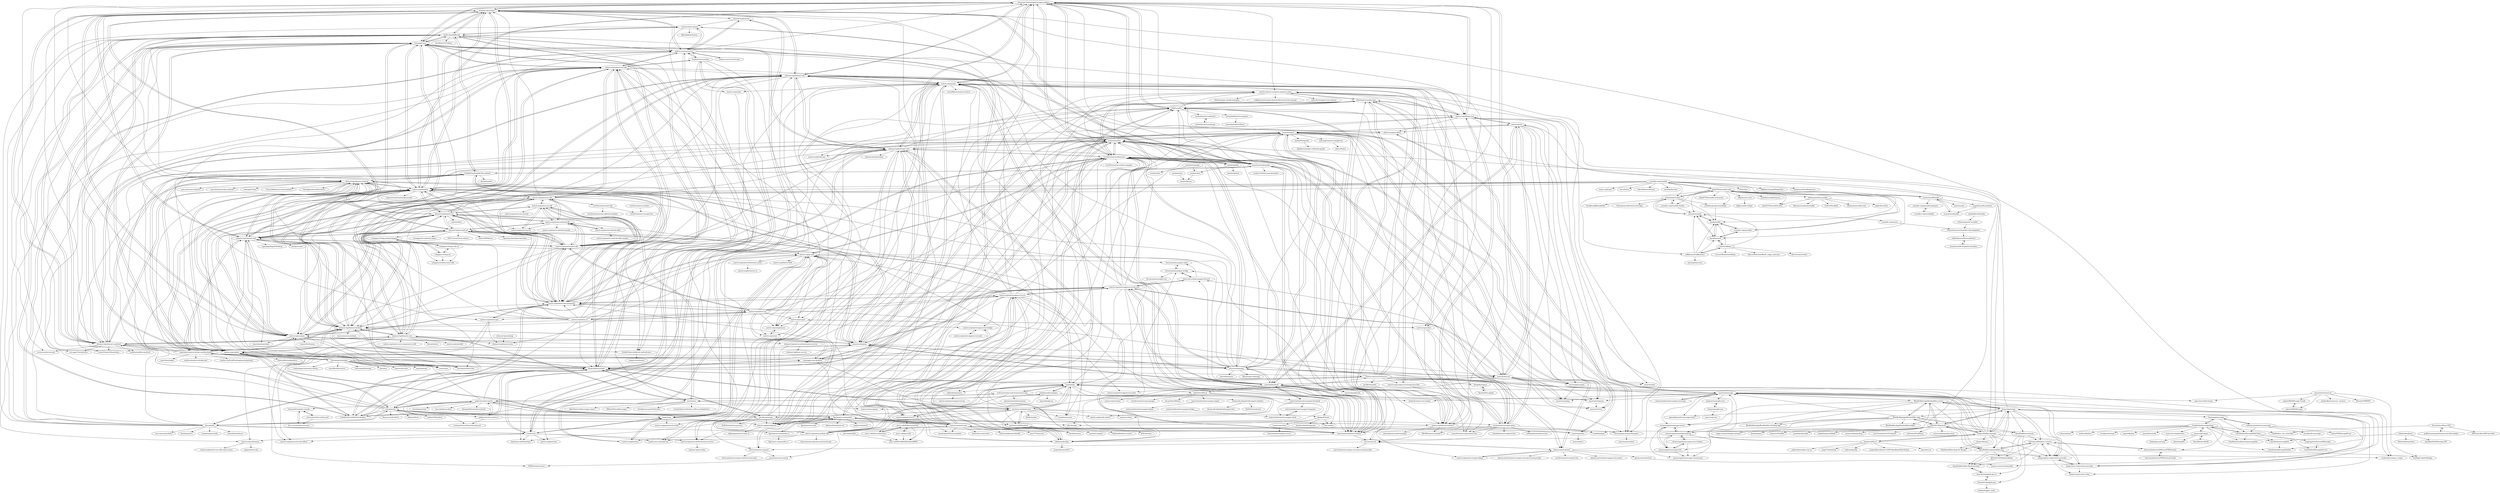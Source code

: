 digraph G {
"Awesome-Technologies/synapse-admin" -> "element-hq/synapse"
"Awesome-Technologies/synapse-admin" -> "JOJ0/synadm"
"Awesome-Technologies/synapse-admin" -> "maubot/maubot"
"Awesome-Technologies/synapse-admin" -> "element-hq/element-call"
"Awesome-Technologies/synapse-admin" -> "etkecc/synapse-admin"
"Awesome-Technologies/synapse-admin" -> "matrix-org/mjolnir"
"Awesome-Technologies/synapse-admin" -> "turt2live/matrix-dimension"
"Awesome-Technologies/synapse-admin" -> "matrix-org/sliding-sync"
"Awesome-Technologies/synapse-admin" -> "zeratax/matrix-registration"
"Awesome-Technologies/synapse-admin" -> "matrix-org/rust-synapse-compress-state"
"Awesome-Technologies/synapse-admin" -> "aaronraimist/element-themes"
"Awesome-Technologies/synapse-admin" -> "cinnyapp/cinny"
"Awesome-Technologies/synapse-admin" -> "element-hq/element-android"
"Awesome-Technologies/synapse-admin" -> "matrix-org/dendrite"
"Awesome-Technologies/synapse-admin" -> "mautrix/telegram"
"element-hq/element-android" -> "element-hq/element-web"
"element-hq/element-android" -> "element-hq/element-desktop"
"element-hq/element-android" -> "element-hq/element-ios"
"element-hq/element-android" -> "element-hq/element-x-android"
"element-hq/element-android" -> "element-hq/riot-android"
"element-hq/element-android" -> "matrix-org/synapse"
"element-hq/element-android" -> "matrix-org/dendrite"
"element-hq/element-android" -> "oxen-io/session-android" ["e"=1]
"element-hq/element-android" -> "mastodon/mastodon-android" ["e"=1]
"element-hq/element-android" -> "tuskyapp/Tusky" ["e"=1]
"element-hq/element-android" -> "ProtonMail/proton-mail-android" ["e"=1]
"element-hq/element-android" -> "mollyim/mollyim-android" ["e"=1]
"element-hq/element-android" -> "mautrix/telegram"
"element-hq/element-android" -> "syphon-org/syphon"
"element-hq/element-android" -> "NeoApplications/Neo-Store" ["e"=1]
"mautrix/telegram" -> "mautrix/whatsapp"
"mautrix/telegram" -> "mautrix/signal"
"mautrix/telegram" -> "mautrix/facebook"
"mautrix/telegram" -> "maubot/maubot"
"mautrix/telegram" -> "element-hq/element-android"
"mautrix/telegram" -> "matrix-org/matrix-appservice-discord"
"mautrix/telegram" -> "matrix-org/dendrite"
"mautrix/telegram" -> "Awesome-Technologies/synapse-admin"
"mautrix/telegram" -> "matrix-org/synapse"
"mautrix/telegram" -> "turt2live/matrix-dimension"
"mautrix/telegram" -> "mautrix/discord"
"mautrix/telegram" -> "spantaleev/matrix-docker-ansible-deploy"
"mautrix/telegram" -> "element-hq/synapse"
"mautrix/telegram" -> "element-hq/element-web"
"mautrix/telegram" -> "Nheko-Reborn/nheko"
"mumble-voip/mumble" -> "Johni0702/mumble-web"
"mumble-voip/mumble" -> "matrix-org/synapse"
"mumble-voip/mumble" -> "azlux/botamusique"
"mumble-voip/mumble" -> "element-hq/element-web"
"mumble-voip/mumble" -> "qTox/qTox" ["e"=1]
"mumble-voip/mumble" -> "acomminos/Plumble"
"mumble-voip/mumble" -> "flightlessmango/MangoHud" ["e"=1]
"mumble-voip/mumble" -> "Chocobozzz/PeerTube" ["e"=1]
"mumble-voip/mumble" -> "keepassxreboot/keepassxc" ["e"=1]
"mumble-voip/mumble" -> "luanti-org/luanti" ["e"=1]
"mumble-voip/mumble" -> "lutris/lutris" ["e"=1]
"mumble-voip/mumble" -> "matrix-org/dendrite"
"mumble-voip/mumble" -> "ValveSoftware/Proton" ["e"=1]
"mumble-voip/mumble" -> "searx/searx" ["e"=1]
"mumble-voip/mumble" -> "hexchat/hexchat" ["e"=1]
"mautrix/facebook" -> "mautrix/instagram"
"mautrix/facebook" -> "mautrix/signal"
"mautrix/facebook" -> "matrix-hacks/matrix-puppet-facebook"
"mautrix/facebook" -> "mautrix/meta"
"mautrix/facebook" -> "mautrix/whatsapp"
"mautrix/facebook" -> "mautrix/telegram"
"mautrix/facebook" -> "mautrix/googlechat"
"mautrix/facebook" -> "mautrix/twitter"
"mautrix/facebook" -> "matrix-discord/mx-puppet-discord"
"mautrix/facebook" -> "matrix-org/matrix-appservice-discord"
"mautrix/facebook" -> "mautrix/discord"
"mautrix/facebook" -> "Sorunome/mx-puppet-bridge"
"mautrix/facebook" -> "matrix-org/matrix-appservice-slack"
"mautrix/facebook" -> "tijder/SmsMatrix"
"mautrix/facebook" -> "mautrix/imessage"
"Nheko-Reborn/nheko" -> "quotient-im/Quaternion"
"Nheko-Reborn/nheko" -> "tulir/gomuks"
"Nheko-Reborn/nheko" -> "mirukana/mirage"
"Nheko-Reborn/nheko" -> "cinnyapp/cinny"
"Nheko-Reborn/nheko" -> "mujx/nheko"
"Nheko-Reborn/nheko" -> "syphon-org/syphon"
"Nheko-Reborn/nheko" -> "matrix-org/dendrite"
"Nheko-Reborn/nheko" -> "krille-chan/fluffychat"
"Nheko-Reborn/nheko" -> "SchildiChat/schildichat-desktop"
"Nheko-Reborn/nheko" -> "ulyssa/iamb"
"Nheko-Reborn/nheko" -> "matrix-org/matrix-appservice-discord"
"Nheko-Reborn/nheko" -> "element-hq/element-x-android"
"Nheko-Reborn/nheko" -> "cinnyapp/cinny-desktop"
"Nheko-Reborn/nheko" -> "element-hq/element-desktop"
"Nheko-Reborn/nheko" -> "matrix-construct/construct"
"poljar/weechat-matrix" -> "poljar/weechat-matrix-rs"
"poljar/weechat-matrix" -> "tulir/gomuks"
"poljar/weechat-matrix" -> "torhve/weechat-matrix-protocol-script"
"poljar/weechat-matrix" -> "weechat/weechat" ["e"=1]
"poljar/weechat-matrix" -> "Nheko-Reborn/nheko"
"poljar/weechat-matrix" -> "GermainZ/weechat-vimode"
"poljar/weechat-matrix" -> "8go/matrix-commander"
"poljar/weechat-matrix" -> "wee-slack/wee-slack" ["e"=1]
"poljar/weechat-matrix" -> "matrix-nio/matrix-nio"
"poljar/weechat-matrix" -> "quotient-im/Quaternion"
"poljar/weechat-matrix" -> "makew0rld/amfora" ["e"=1]
"poljar/weechat-matrix" -> "terminal-discord/weechat-discord"
"poljar/weechat-matrix" -> "mirukana/mirage"
"poljar/weechat-matrix" -> "ubergeek42/weechat-android" ["e"=1]
"poljar/weechat-matrix" -> "matrix-org/dendrite"
"mautrix/whatsapp" -> "mautrix/signal"
"mautrix/whatsapp" -> "mautrix/telegram"
"mautrix/whatsapp" -> "mautrix/facebook"
"mautrix/whatsapp" -> "mautrix/discord"
"mautrix/whatsapp" -> "tulir/whatsmeow" ["e"=1]
"mautrix/whatsapp" -> "element-hq/synapse"
"mautrix/whatsapp" -> "Rhymen/go-whatsapp" ["e"=1]
"mautrix/whatsapp" -> "matrix-org/matrix-appservice-discord"
"mautrix/whatsapp" -> "maubot/maubot"
"mautrix/whatsapp" -> "element-hq/element-android"
"mautrix/whatsapp" -> "Awesome-Technologies/synapse-admin"
"mautrix/whatsapp" -> "matrix-org/synapse"
"mautrix/whatsapp" -> "turt2live/matrix-dimension"
"mautrix/whatsapp" -> "matrix-org/dendrite"
"mautrix/whatsapp" -> "element-hq/element-call"
"ma1uta/ma1sd" -> "ma1uta/matrix-synapse-rest-password-provider"
"ma1uta/ma1sd" -> "kamax-matrix/mxisd"
"ma1uta/ma1sd" -> "turt2live/matrix-dimension"
"ma1uta/ma1sd" -> "devture/matrix-corporal"
"acomminos/Plumble" -> "acomminos/Jumble"
"acomminos/Plumble" -> "pcgod/mumble-android"
"acomminos/Plumble" -> "quite/mumla"
"acomminos/Plumble" -> "Johni0702/mumble-web"
"acomminos/Plumble" -> "mumble-voip/mumble-iphoneos"
"Sorunome/mx-puppet-slack" -> "Sorunome/mx-puppet-bridge"
"tulir/gomuks" -> "ulyssa/iamb"
"tulir/gomuks" -> "poljar/weechat-matrix"
"tulir/gomuks" -> "8go/matrix-commander"
"tulir/gomuks" -> "Nheko-Reborn/nheko"
"tulir/gomuks" -> "ihabunek/toot" ["e"=1]
"tulir/gomuks" -> "mautrix/go"
"tulir/gomuks" -> "matrix-org/dendrite"
"tulir/gomuks" -> "syphon-org/syphon"
"tulir/gomuks" -> "makew0rld/amfora" ["e"=1]
"tulir/gomuks" -> "poljar/weechat-matrix-rs"
"tulir/gomuks" -> "RasmusLindroth/tut" ["e"=1]
"tulir/gomuks" -> "cinnyapp/cinny"
"tulir/gomuks" -> "maubot/maubot"
"tulir/gomuks" -> "SchildiChat/schildichat-desktop"
"tulir/gomuks" -> "mirukana/mirage"
"matrix-construct/construct" -> "jevolk/charybdis"
"matrix-construct/construct" -> "finogeeks/Ligase"
"matrix-construct/construct" -> "turt2live/matrix-dimension"
"matrix-construct/construct" -> "matrix-org/rust-synapse-compress-state"
"matrix-construct/construct" -> "zeratax/matrix-registration"
"matrix-construct/construct" -> "JOJ0/synadm"
"matrix-construct/construct" -> "kamax-matrix/mxisd"
"matrix-construct/construct" -> "maubot/maubot"
"matrix-construct/construct" -> "quotient-im/libQuotient"
"matrix-construct/construct" -> "matrix-org/synapse-s3-storage-provider"
"matrix-construct/construct" -> "matrix-org/matrix-spec-proposals"
"matrix-construct/construct" -> "xwiki-labs/synapse_scripts"
"matrix-construct/construct" -> "maelstrom-rs/maelstrom"
"matrix-construct/construct" -> "matrix-construct/charybdis"
"matrix-construct/construct" -> "mujx/nheko"
"talkkonnect/talkkonnect" -> "dchote/talkiepi"
"talkkonnect/talkkonnect" -> "azlux/pymumble"
"talkkonnect/talkkonnect" -> "layeh/gumble"
"talkkonnect/talkkonnect" -> "layeh/barnard"
"talkkonnect/talkkonnect" -> "matiaspl/intercom"
"matrix-discord/mx-puppet-discord" -> "Sorunome/mx-puppet-bridge"
"matrix-discord/mx-puppet-discord" -> "Sorunome/mx-puppet-slack"
"matrix-discord/mx-puppet-discord" -> "matrix-org/matrix-appservice-discord"
"mautrix/python" -> "maubot/maubot"
"mautrix/python" -> "mautrix/docs"
"mautrix/python" -> "matrix-nio/matrix-nio"
"zeratax/matrix-registration" -> "turt2live/matrix-dimension"
"zeratax/matrix-registration" -> "ma1uta/ma1sd"
"zeratax/matrix-registration" -> "t2bot/matrix-media-repo"
"zeratax/matrix-registration" -> "maubot/maubot"
"zeratax/matrix-registration" -> "williamkray/maubot-invite"
"zeratax/matrix-registration" -> "moan0s/matrix-registration-bot"
"zeratax/matrix-registration" -> "krombel/matrix-register-bot"
"zeratax/matrix-registration" -> "vranki/hemppa"
"zeratax/matrix-registration" -> "matrix-org/rust-synapse-compress-state"
"zeratax/matrix-registration" -> "matrix-org/mjolnir"
"zeratax/matrix-registration" -> "KB1RD/matrix-notepad"
"zeratax/matrix-registration" -> "Awesome-Technologies/synapse-admin"
"zeratax/matrix-registration" -> "aaronraimist/element-themes"
"matrix-nio/matrix-nio" -> "matrix-org/matrix-python-sdk"
"matrix-nio/matrix-nio" -> "8go/matrix-commander"
"matrix-nio/matrix-nio" -> "maubot/maubot"
"matrix-nio/matrix-nio" -> "anoadragon453/nio-template"
"matrix-nio/matrix-nio" -> "mautrix/python"
"matrix-nio/matrix-nio" -> "turt2live/matrix-dimension"
"matrix-nio/matrix-nio" -> "JOJ0/synadm"
"matrix-nio/matrix-nio" -> "matrix-org/matrix-spec-proposals"
"matrix-nio/matrix-nio" -> "4nd3r/tiny-matrix-bot"
"matrix-nio/matrix-nio" -> "imbev/simplematrixbotlib"
"matrix-nio/matrix-nio" -> "element-hq/synapse"
"matrix-nio/matrix-nio" -> "mautrix/signal"
"matrix-nio/matrix-nio" -> "matrix-org/sliding-sync"
"matrix-nio/matrix-nio" -> "nexy7574/nio-bot"
"matrix-nio/matrix-nio" -> "vranki/hemppa"
"t2bot/matrix-media-repo" -> "matrix-org/matrix-hookshot"
"t2bot/matrix-media-repo" -> "moan0s/matrix-registration-bot"
"t2bot/matrix-media-repo" -> "matrix-org/rust-synapse-compress-state"
"t2bot/matrix-media-repo" -> "turt2live/matrix-dimension"
"t2bot/matrix-media-repo" -> "matrix-org/synapse-s3-storage-provider"
"t2bot/matrix-media-repo" -> "matrix-org/sliding-sync"
"t2bot/matrix-media-repo" -> "devture/matrix-corporal"
"t2bot/matrix-media-repo" -> "JOJ0/synadm"
"matrix-org/synapse-s3-storage-provider" -> "t2bot/matrix-media-repo"
"matrix-org/synapse-s3-storage-provider" -> "moan0s/matrix-registration-bot"
"neilalexander/seaglass" -> "niochat/nio"
"neilalexander/seaglass" -> "mujx/nheko"
"neilalexander/seaglass" -> "manuroe/messagerie"
"neilalexander/seaglass" -> "tigase/beagle-im" ["e"=1]
"neilalexander/seaglass" -> "dreamside-digital/safesupport-chatbox"
"tijder/SmsMatrix" -> "benkuly/matrix-sms-bridge" ["e"=1]
"tijder/SmsMatrix" -> "matrix-hacks/matrix-puppet-signal"
"tijder/SmsMatrix" -> "ak-rex/Sms2Matrix"
"tijder/SmsMatrix" -> "matrix-org/cerulean"
"tijder/SmsMatrix" -> "turt2live/matrix-tag-manager"
"tijder/SmsMatrix" -> "matrix-hacks/matrix-puppet-facebook"
"matrix-org/rust-synapse-compress-state" -> "erikjohnston/synapse-find-unreferenced-state-groups"
"matrix-org/rust-synapse-compress-state" -> "matrix-org/mjolnir"
"matrix-org/rust-synapse-compress-state" -> "yaky-dev/synapse-room-cleaner"
"matrix-org/rust-synapse-compress-state" -> "t2bot/synapse-simple-antispam"
"matrix-org/rust-synapse-compress-state" -> "t2bot/matrix-media-repo"
"matrix-org/rust-synapse-compress-state" -> "xwiki-labs/synapse_scripts"
"maubot/maubot" -> "turt2live/matrix-dimension"
"maubot/maubot" -> "Awesome-Technologies/synapse-admin"
"maubot/maubot" -> "mautrix/python"
"maubot/maubot" -> "matrix-nio/matrix-nio"
"maubot/maubot" -> "mautrix/signal"
"maubot/maubot" -> "t2bot/matrix-media-repo"
"maubot/maubot" -> "vranki/hemppa"
"maubot/maubot" -> "zeratax/matrix-registration"
"maubot/maubot" -> "JOJ0/synadm"
"maubot/maubot" -> "mautrix/telegram"
"maubot/maubot" -> "8go/matrix-commander"
"maubot/maubot" -> "maubot/gitlab"
"maubot/maubot" -> "matrix-org/pantalaimon"
"maubot/maubot" -> "element-hq/hydrogen-web"
"maubot/maubot" -> "aaronraimist/element-themes"
"xpoke/MetroMumble" -> "vrifox/omega-for-mumble"
"yongjunj/AutoForwardIMessage" -> "CamHenlin/iMessageService"
"acomminos/Jumble" -> "acomminos/Plumble"
"guilhermearaujo/xboxonecontrollerenabler" -> "Drewbadour/Xone-OSX"
"turt2live/matrix-bot-sdk" -> "turt2live/matrix-bot-sdk-bot-template"
"turt2live/matrix-bot-sdk" -> "turt2live/matrix-voyager-bot"
"GermainZ/weechat-vimode" -> "de-vri-es/weechat-autosort"
"GermainZ/weechat-vimode" -> "s3rvac/weechat-notify-send"
"de-vri-es/weechat-autosort" -> "GermainZ/weechat-vimode"
"Sorunome/mx-puppet-bridge" -> "Sorunome/mx-puppet-slack"
"Sorunome/mx-puppet-bridge" -> "Sorunome/mx-puppet-tox"
"Sorunome/mx-puppet-bridge" -> "matrix-discord/mx-puppet-discord"
"matrix-org/pantalaimon" -> "matrix-org/mjolnir"
"matrix-org/pantalaimon" -> "element-hq/hydrogen-web"
"matrix-org/pantalaimon" -> "alphapapa/matrix-client.el" ["e"=1]
"danigm/fractal" -> "fest-im/fest"
"danigm/fractal" -> "haecker-felix/Fragments" ["e"=1]
"danigm/fractal" -> "ruma/ruma-client"
"danigm/fractal" -> "mujx/nheko"
"alfg/murmur-rest" -> "alfg/mumble-widget"
"linjunpop/imessage" -> "CamHenlin/imessageclient"
"linjunpop/imessage" -> "wtfaremyinitials/osa-imessage"
"linjunpop/imessage" -> "CamHenlin/iMessageWebClient"
"tchapgouv/tchap-android-legacy" -> "tchapgouv/tchap-web-v2"
"tchapgouv/tchap-android-legacy" -> "tchapgouv/tchap-ios"
"tchapgouv/tchap-android-legacy" -> "tchapgouv/matrix-react-sdk"
"privy-cafe/privybb" -> "privy-cafe/FreeBSD2HardenedBSD"
"privy-cafe/privybb" -> "privy-cafe/DollarLinuxClub"
"privy-cafe/DollarLinuxClub" -> "privy-cafe/privybb"
"privy-cafe/DollarLinuxClub" -> "privy-cafe/discordspyware"
"privy-cafe/DollarLinuxClub" -> "privy-cafe/FreeBSD2HardenedBSD"
"privy-cafe/discordspyware" -> "privy-cafe/DollarLinuxClub"
"privy-cafe/discordspyware" -> "privy-cafe/FreeBSD2HardenedBSD"
"kamax-matrix/mxhsd" -> "matrix-construct/charybdis"
"devture/matrix-corporal" -> "devture/matrix-synapse-shared-secret-auth"
"devture/matrix-corporal" -> "jryans/awesome-matrix"
"maubot/echo" -> "maubot/karma"
"thefinn93/signald" -> "dgl/alertmanager-webhook-signald"
"maubot/gitlab" -> "maubot/github"
"maubot/gitlab" -> "maubot/xkcd"
"tchapgouv/tchap-web-v2" -> "tchapgouv/tchap-android-legacy"
"tchapgouv/tchap-web-v2" -> "tchapgouv/matrix-react-sdk"
"tchapgouv/tchap-web-v2" -> "tchapgouv/tchap-ios"
"maubot/reminder" -> "maubot/xkcd"
"maubot/reminder" -> "maubot/dice"
"tchapgouv/tchap-ios" -> "tchapgouv/tchap-android-legacy"
"tchapgouv/tchap-ios" -> "tchapgouv/tchap-web-v2"
"tchapgouv/tchap-ios" -> "tchapgouv/matrix-react-sdk"
"maubot/xkcd" -> "maubot/karma"
"matrix-org/synapse" -> "element-hq/element-web"
"matrix-org/synapse" -> "matrix-org/dendrite"
"matrix-org/synapse" -> "element-hq/element-android"
"matrix-org/synapse" -> "spantaleev/matrix-docker-ansible-deploy"
"matrix-org/synapse" -> "element-hq/synapse"
"matrix-org/synapse" -> "element-hq/riot-android"
"matrix-org/synapse" -> "Chocobozzz/PeerTube" ["e"=1]
"matrix-org/synapse" -> "element-hq/element-ios"
"matrix-org/synapse" -> "matrix-org/matrix-spec-proposals"
"matrix-org/synapse" -> "mautrix/telegram"
"matrix-org/synapse" -> "Awesome-Technologies/synapse-admin"
"matrix-org/synapse" -> "mastodon/mastodon" ["e"=1]
"matrix-org/synapse" -> "matrix-org/matrix-js-sdk"
"matrix-org/synapse" -> "searx/searx" ["e"=1]
"matrix-org/synapse" -> "LemmyNet/lemmy" ["e"=1]
"matrix-org/matrix.org" -> "matrix-org/matrix-spec-proposals"
"matrix-org/matrix.org" -> "matrix-org/matrix-spec"
"matrix-org/matrix.org" -> "matrix-org/matrix-react-sdk"
"matrix-org/matrix.org" -> "matrix-org/matrix.to"
"matrix-org/matrix.org" -> "matrix-org/go-neb"
"matrix-org/matrix.org" -> "element-hq/element-desktop"
"matrix-org/matrix.org" -> "matrix-org/matrix-appservice-irc"
"matrix-org/matrix.org" -> "turt2live/matrix-dimension"
"matrix-org/matrix.org" -> "matrix-org/mjolnir"
"matrix-org/matrix.org" -> "element-hq/element-call"
"matrix-org/matrix.org" -> "matrix-org/sygnal"
"matrix-org/matrix.org" -> "matrix-org/complement"
"matrix-org/matrix.org" -> "matrix-org/sytest"
"matrix-org/matrix.org" -> "matrix-org/matrix-rust-sdk"
"matrix-org/matrix.org" -> "matrix-org/pantalaimon"
"syphon-org/syphon" -> "cinnyapp/cinny"
"syphon-org/syphon" -> "Nheko-Reborn/nheko"
"syphon-org/syphon" -> "SchildiChat/SchildiChat-android"
"syphon-org/syphon" -> "element-hq/element-android"
"syphon-org/syphon" -> "element-hq/hydrogen-web"
"syphon-org/syphon" -> "element-hq/element-x-android"
"syphon-org/syphon" -> "SchildiChat/schildichat-desktop"
"syphon-org/syphon" -> "element-hq/element-desktop"
"syphon-org/syphon" -> "matrix-org/dendrite"
"syphon-org/syphon" -> "diamondburned/gotktrix"
"syphon-org/syphon" -> "tulir/gomuks"
"syphon-org/syphon" -> "mirukana/mirage"
"syphon-org/syphon" -> "maubot/maubot"
"syphon-org/syphon" -> "krille-chan/fluffychat"
"syphon-org/syphon" -> "cinnyapp/cinny-desktop"
"matrix-org/matrix-rust-sdk" -> "ruma/ruma"
"matrix-org/matrix-rust-sdk" -> "timokoesters/conduit"
"matrix-org/matrix-rust-sdk" -> "matrix-org/matrix-js-sdk"
"matrix-org/matrix-rust-sdk" -> "element-hq/element-x-android"
"matrix-org/matrix-rust-sdk" -> "element-hq/element-x-ios"
"matrix-org/matrix-rust-sdk" -> "matrix-org/matrix-spec-proposals"
"matrix-org/matrix-rust-sdk" -> "matrix-org/dendrite"
"matrix-org/matrix-rust-sdk" -> "cinnyapp/cinny"
"matrix-org/matrix-rust-sdk" -> "matrix-org/vodozemac"
"matrix-org/matrix-rust-sdk" -> "girlbossceo/conduwuit"
"matrix-org/matrix-rust-sdk" -> "matrix-org/mjolnir"
"matrix-org/matrix-rust-sdk" -> "matrix-org/matrix-spec"
"matrix-org/matrix-rust-sdk" -> "matrix-org/matrix-react-sdk"
"matrix-org/matrix-rust-sdk" -> "element-hq/element-call"
"matrix-org/matrix-rust-sdk" -> "maelstrom-rs/maelstrom"
"mautrix/signal" -> "mautrix/whatsapp"
"mautrix/signal" -> "mautrix/discord"
"mautrix/signal" -> "mautrix/telegram"
"mautrix/signal" -> "mautrix/facebook"
"mautrix/signal" -> "mautrix/gmessages"
"mautrix/signal" -> "mautrix/meta"
"mautrix/signal" -> "maubot/maubot"
"mautrix/signal" -> "mautrix/twitter"
"mautrix/signal" -> "mautrix/imessage"
"mautrix/signal" -> "mautrix/signalgo"
"mautrix/signal" -> "thefinn93/signald"
"mautrix/signal" -> "mautrix/instagram"
"mautrix/signal" -> "hifi/heisenbridge"
"mautrix/signal" -> "mautrix/googlechat"
"mautrix/signal" -> "matrixgpt/matrix-chatgpt-bot"
"matrix-org/sydent" -> "matrix-org/sygnal"
"matrix-org/sydent" -> "ma1uta/ma1sd"
"matrix-org/sydent" -> "kamax-matrix/mxisd"
"matrix-org/sydent" -> "matrix-org/mjolnir"
"matrix-org/sydent" -> "moan0s/matrix-registration-bot"
"matrix-org/matrix-android-sdk2" -> "matrix-org/matrix-android-sdk"
"matrix-org/matrix-android-sdk2" -> "matrix-org/matrix-android-sdk2-sample"
"BlueBubblesApp/bluebubbles-app" -> "BlueBubblesApp/bluebubbles-server"
"BlueBubblesApp/bluebubbles-app" -> "BlueBubblesApp/bluebubbles-helper"
"BlueBubblesApp/bluebubbles-app" -> "BlueBubblesApp/BlueBubbles-Desktop-App"
"BlueBubblesApp/bluebubbles-app" -> "airmessage/airmessage-server"
"BlueBubblesApp/bluebubbles-app" -> "airmessage/airmessage-android"
"BlueBubblesApp/bluebubbles-app" -> "airmessage/airmessage-web"
"BlueBubblesApp/bluebubbles-app" -> "OpenBubbles/openbubbles-app"
"BlueBubblesApp/bluebubbles-app" -> "AwesomeIndustry/SIMLessPNRGateway"
"BlueBubblesApp/bluebubbles-app" -> "JJTech0130/pypush"
"BlueBubblesApp/bluebubbles-app" -> "OpenBubbles/rustpush"
"BlueBubblesApp/bluebubbles-app" -> "mautrix/imessage"
"ruma/ruma" -> "matrix-org/matrix-rust-sdk"
"ruma/ruma" -> "timokoesters/conduit"
"ruma/ruma" -> "girlbossceo/conduwuit"
"ruma/ruma" -> "matrix-org/vodozemac"
"ruma/ruma" -> "matrix-org/pinecone" ["e"=1]
"ruma/ruma" -> "matrix-org/matrix-authentication-service"
"ruma/ruma" -> "maelstrom-rs/maelstrom"
"ruma/ruma" -> "daydream-mx/Daydream"
"ruma/ruma" -> "mautrix/go"
"ruma/ruma" -> "matrix-org/matrix-rich-text-editor"
"SchildiChat/schildichat-desktop" -> "SchildiChat/SchildiChat-android"
"SchildiChat/schildichat-desktop" -> "JOJ0/synadm"
"SchildiChat/schildichat-desktop" -> "Nheko-Reborn/nheko"
"SchildiChat/schildichat-desktop" -> "matrix-org/mjolnir"
"SchildiChat/schildichat-desktop" -> "cinnyapp/cinny"
"SchildiChat/schildichat-desktop" -> "syphon-org/syphon"
"SchildiChat/schildichat-desktop" -> "element-hq/element-desktop"
"BlueBubblesApp/bluebubbles-server" -> "BlueBubblesApp/bluebubbles-app"
"BlueBubblesApp/bluebubbles-server" -> "BlueBubblesApp/bluebubbles-helper"
"BlueBubblesApp/bluebubbles-server" -> "BlueBubblesApp/BlueBubbles-Desktop-App"
"BlueBubblesApp/bluebubbles-server" -> "airmessage/airmessage-server"
"BlueBubblesApp/bluebubbles-server" -> "mautrix/imessage"
"BlueBubblesApp/bluebubbles-server" -> "airmessage/airmessage-android"
"BlueBubblesApp/bluebubbles-server" -> "beeper/phone-registration-provider"
"BlueBubblesApp/bluebubbles-server" -> "OpenBubbles/openbubbles-app"
"BlueBubblesApp/bluebubbles-server" -> "JJTech0130/pypush"
"BlueBubblesApp/bluebubbles-server" -> "beeper/imessage"
"element-hq/element-desktop" -> "element-hq/element-android"
"element-hq/element-desktop" -> "element-hq/element-ios"
"element-hq/element-desktop" -> "element-hq/element-x-android"
"element-hq/element-desktop" -> "element-hq/element-web"
"element-hq/element-desktop" -> "element-hq/element-call"
"element-hq/element-desktop" -> "cinnyapp/cinny"
"element-hq/element-desktop" -> "element-hq/synapse"
"element-hq/element-desktop" -> "element-hq/element-x-ios"
"element-hq/element-desktop" -> "matrix-org/matrix-spec-proposals"
"element-hq/element-desktop" -> "syphon-org/syphon"
"element-hq/element-desktop" -> "oxen-io/session-desktop" ["e"=1]
"element-hq/element-desktop" -> "cinnyapp/cinny-desktop"
"element-hq/element-desktop" -> "matrix-org/synapse"
"element-hq/element-desktop" -> "Nheko-Reborn/nheko"
"element-hq/element-desktop" -> "SchildiChat/schildichat-desktop"
"niochat/nio" -> "neilalexander/seaglass"
"niochat/nio" -> "matrix-org/matrix-ios-sdk"
"niochat/nio" -> "EnesKaraosman/SwiftyChat" ["e"=1]
"niochat/nio" -> "manuroe/messagerie"
"niochat/nio" -> "writefreely/writefreely-swiftui-multiplatform"
"niochat/nio" -> "element-hq/element-x-ios"
"niochat/nio" -> "Jake-Short/swiftui-image-viewer" ["e"=1]
"niochat/nio" -> "RMizin/FalconMessenger" ["e"=1]
"matrix-org/matrix-spec-proposals" -> "matrix-org/matrix-spec"
"matrix-org/matrix-spec-proposals" -> "matrix-org/matrix-react-sdk"
"matrix-org/matrix-spec-proposals" -> "matrix-org/matrix-js-sdk"
"matrix-org/matrix-spec-proposals" -> "turt2live/matrix-dimension"
"matrix-org/matrix-spec-proposals" -> "matrix-org/dendrite"
"matrix-org/matrix-spec-proposals" -> "matrix-org/matrix.org"
"matrix-org/matrix-spec-proposals" -> "matrix-org/matrix-rust-sdk"
"matrix-org/matrix-spec-proposals" -> "matrix-org/mjolnir"
"matrix-org/matrix-spec-proposals" -> "element-hq/riot-android"
"matrix-org/matrix-spec-proposals" -> "matrix-org/matrix-android-sdk"
"matrix-org/matrix-spec-proposals" -> "matrix-org/go-neb"
"matrix-org/matrix-spec-proposals" -> "element-hq/element-android"
"matrix-org/matrix-spec-proposals" -> "matrix-org/synapse"
"matrix-org/matrix-spec-proposals" -> "matrix-org/matrix-appservice-irc"
"matrix-org/matrix-spec-proposals" -> "element-hq/hydrogen-web"
"matthieugrieger/mumbledj" -> "layeh/gumble"
"matrix-org/matrix-ios-sdk" -> "matrix-org/matrix-ios-kit"
"matrix-org/matrix-ios-sdk" -> "element-hq/element-ios"
"matrix-org/matrix-ios-sdk" -> "matrix-org/matrix-android-sdk"
"matrix-org/matrix-ios-sdk" -> "niochat/nio"
"matrix-org/matrix-ios-sdk" -> "matrix-org/matrix-js-sdk"
"matrix-org/matrix-ios-sdk" -> "matrix-org/matrix-android-sdk2"
"matrix-org/matrix-ios-sdk" -> "matrix-org/matrix-spec-proposals"
"matrix-org/matrix-ios-sdk" -> "matrix-org/matrix-react-sdk"
"matrix-org/matrix-ios-sdk" -> "matrix-org/matrix-ios-console"
"8go/matrix-commander" -> "8go/matrix-commander-rs"
"8go/matrix-commander" -> "matrix-nio/matrix-nio"
"8go/matrix-commander" -> "tulir/gomuks"
"8go/matrix-commander" -> "saadjsct/matrixcli"
"8go/matrix-commander" -> "maubot/maubot"
"8go/matrix-commander" -> "8go/matrix-eno-bot"
"8go/matrix-commander" -> "fabianonline/matrix.sh"
"8go/matrix-commander" -> "matrix-org/pantalaimon"
"8go/matrix-commander" -> "ulyssa/iamb"
"8go/matrix-commander" -> "Awesome-Technologies/synapse-admin"
"8go/matrix-commander" -> "matrix-org/matrix-hookshot"
"8go/matrix-commander" -> "anoadragon453/nio-template"
"8go/matrix-commander" -> "poljar/weechat-matrix"
"8go/matrix-commander" -> "zeratax/matrix-registration"
"8go/matrix-commander" -> "element-hq/hydrogen-web"
"matrix-org/mjolnir" -> "matrix-org/pantalaimon"
"matrix-org/mjolnir" -> "matrix-org/rust-synapse-compress-state"
"matrix-org/mjolnir" -> "the-draupnir-project/Draupnir"
"matrix-org/mjolnir" -> "matrix-org/complement"
"matrix-org/mjolnir" -> "russelldavies/matrix-archive"
"matrix-org/mjolnir" -> "aaronraimist/element-themes"
"matrix-org/mjolnir" -> "element-hq/hydrogen-web"
"matrix-org/mjolnir" -> "devture/matrix-corporal"
"matrix-org/mjolnir" -> "Awesome-Technologies/synapse-admin"
"matrix-org/mjolnir" -> "matrix-org/seshat"
"matrix-org/mjolnir" -> "matrix-org/thirdroom" ["e"=1]
"matrix-org/mjolnir" -> "matrix-org/gomatrixserverlib"
"matrix-org/mjolnir" -> "matrix-org/matrix-hookshot"
"matrix-org/mjolnir" -> "matrix-org/sydent"
"matrix-org/mjolnir" -> "element-hq/element-call"
"Drewbadour/Xone-OSX" -> "guilhermearaujo/xboxonecontrollerenabler"
"Drewbadour/Xone-OSX" -> "360Controller/360Controller" ["e"=1]
"Drewbadour/Xone-OSX" -> "lloeki/xbox_one_controller"
"matrix-org/seshat" -> "daydream-mx/Daydream"
"matrix-org/matrix-android-sdk" -> "matrix-org/matrix-android-sdk2"
"matrix-org/matrix-android-sdk" -> "element-hq/riot-android"
"matrix-org/matrix-android-sdk" -> "matrix-org/matrix-ios-sdk"
"matrix-org/matrix-android-sdk" -> "matrix-org/matrix-android-console"
"matrix-org/matrix-android-sdk" -> "matrix-org/matrix-js-sdk"
"matrix-org/matrix-android-sdk" -> "matrix-org/matrix-spec-proposals"
"matrix-org/matrix-android-sdk" -> "matrix-org/go-neb"
"matrix-org/matrix-android-sdk" -> "matrix-org/matrix-react-sdk"
"matrix-org/matrix-android-sdk" -> "element-hq/element-android"
"matrix-org/matrix-android-sdk" -> "matrix-org/matrix-ios-kit"
"matrix-org/matrix-android-sdk" -> "element-hq/element-ios"
"mirukana/mirage" -> "Nheko-Reborn/nheko"
"mirukana/mirage" -> "daydream-mx/Daydream"
"mirukana/mirage" -> "matrix-org/pantalaimon"
"mirukana/mirage" -> "quotient-im/libQuotient"
"mirukana/mirage" -> "quotient-im/Quaternion"
"mirukana/mirage" -> "element-hq/hydrogen-web"
"mirukana/mirage" -> "Half-Shot/matrix-presents"
"mirukana/mirage" -> "JOJ0/synadm"
"mirukana/mirage" -> "syphon-org/syphon"
"mirukana/mirage" -> "aaronraimist/element-themes"
"SchildiChat/SchildiChat-android" -> "SchildiChat/schildichat-desktop"
"SchildiChat/SchildiChat-android" -> "SchildiChat/schildichat-android-next"
"SchildiChat/SchildiChat-android" -> "syphon-org/syphon"
"SchildiChat/SchildiChat-android" -> "element-hq/element-x-android"
"SchildiChat/SchildiChat-android" -> "element-hq/element-android"
"SchildiChat/SchildiChat-android" -> "maunium/stickerpicker"
"SchildiChat/SchildiChat-android" -> "alariej/quadrix"
"SchildiChat/SchildiChat-android" -> "krille-chan/fluffychat"
"finogeeks/Ligase" -> "finochat/fino-applet"
"element-hq/hydrogen-web" -> "matrix-org/mjolnir"
"element-hq/hydrogen-web" -> "element-hq/chatterbox"
"element-hq/hydrogen-web" -> "aaronraimist/element-themes"
"element-hq/hydrogen-web" -> "element-hq/element-call"
"element-hq/hydrogen-web" -> "cinnyapp/cinny"
"element-hq/hydrogen-web" -> "matrix-org/pantalaimon"
"element-hq/hydrogen-web" -> "turt2live/matrix-dimension"
"element-hq/hydrogen-web" -> "matrix-org/complement"
"element-hq/hydrogen-web" -> "matrix-org/matrix-hookshot"
"element-hq/hydrogen-web" -> "t2bot/matrix-media-repo"
"element-hq/hydrogen-web" -> "syphon-org/syphon"
"element-hq/hydrogen-web" -> "matrix-org/matrix-spec-proposals"
"element-hq/hydrogen-web" -> "maubot/maubot"
"element-hq/hydrogen-web" -> "matrix-org/thirdroom" ["e"=1]
"element-hq/hydrogen-web" -> "matrix-org/sygnal"
"poljar/weechat-matrix-rs" -> "poljar/weechat-matrix"
"poljar/weechat-matrix-rs" -> "terminal-discord/weechat-discord"
"poljar/weechat-matrix-rs" -> "hifi/heisenbridge"
"maunium/stickerpicker" -> "turt2live/matrix-dimension"
"maunium/stickerpicker" -> "aaronraimist/element-themes"
"maunium/stickerpicker" -> "matrix-org/matrix-hookshot"
"maunium/stickerpicker" -> "SchildiChat/SchildiChat-android"
"maunium/stickerpicker" -> "commetchat/commet"
"maunium/stickerpicker" -> "element-hq/element-call"
"maunium/stickerpicker" -> "LuckyTurtleDev/mstickereditor"
"maunium/stickerpicker" -> "zeratax/matrix-registration"
"maunium/stickerpicker" -> "JOJ0/synadm"
"maunium/stickerpicker" -> "maubot/maubot"
"maunium/stickerpicker" -> "matrix-org/pantalaimon"
"maunium/stickerpicker" -> "Awesome-Technologies/synapse-admin"
"vrifox/omega-for-mumble" -> "MusicGenerator/mumble-ruby-pluginbot"
"aaronraimist/element-themes" -> "turt2live/matrix-dimension"
"aaronraimist/element-themes" -> "matrix-org/mjolnir"
"aaronraimist/element-themes" -> "element-hq/hydrogen-web"
"aaronraimist/element-themes" -> "JOJ0/synadm"
"aaronraimist/element-themes" -> "maunium/stickerpicker"
"aaronraimist/element-themes" -> "t2bot/matrix-media-repo"
"aaronraimist/element-themes" -> "Sorunome/mx-puppet-bridge"
"aaronraimist/element-themes" -> "hifi/heisenbridge"
"aaronraimist/element-themes" -> "ma1uta/ma1sd"
"itsjunetime/smserver" -> "sgtaziz/WebMessage-Tweak"
"itsjunetime/smserver" -> "iandwelker/smserver_receiver"
"itsjunetime/smserver" -> "open-imcore/barcelona"
"itsjunetime/smserver" -> "SixDigitCode/AirBridge"
"itsjunetime/smserver" -> "Muirey03/MRYIPC" ["e"=1]
"itsjunetime/smserver" -> "sgtaziz/WebMessage"
"matrix-org/matrix-hookshot" -> "t2bot/matrix-media-repo"
"matrix-org/matrix-hookshot" -> "jryans/awesome-matrix"
"matrix-org/matrix-hookshot" -> "jaywink/matrix-alertmanager"
"matrix-org/matrix-hookshot" -> "KB1RD/matrix-notepad"
"matrix-org/matrix-hookshot" -> "matrix-org/mjolnir"
"matrix-org/matrix-hookshot" -> "the-draupnir-project/Draupnir"
"matrix-org/matrix-hookshot" -> "matrix-org/sliding-sync"
"matrix-org/matrix-python-sdk" -> "matrix-nio/matrix-nio"
"matrix-org/matrix-python-sdk" -> "shawnanastasio/python-matrix-bot-api"
"matrix-org/matrix-python-sdk" -> "matrix-org/go-neb"
"matrix-org/matrix-python-sdk" -> "matrix-org/gomatrix"
"matrix-org/matrix-python-sdk" -> "mujx/nheko"
"matrix-org/complement" -> "matrix-org/sytest"
"dreamside-digital/safesupport-chatbox" -> "dreamside-digital/safesupport-bot"
"dreamside-digital/safesupport-chatbox" -> "Half-Shot/node-jitsi"
"timokoesters/conduit" -> "ruma/ruma"
"timokoesters/conduit" -> "matrix-org/matrix-rust-sdk"
"timokoesters/conduit" -> "girlbossceo/conduwuit"
"timokoesters/conduit" -> "matrix-org/seshat"
"timokoesters/conduit" -> "matrix-org/pinecone" ["e"=1]
"timokoesters/conduit" -> "maelstrom-rs/maelstrom"
"layeh/barnard" -> "layeh/gumble"
"layeh/barnard" -> "mumble-voip/grumble"
"layeh/barnard" -> "dchote/talkiepi"
"layeh/barnard" -> "azlux/pymumble"
"mumble-voip/mumo" -> "MusicGenerator/mumble-ruby-pluginbot"
"wtfaremyinitials/osa-imessage" -> "nicola/node-imessage"
"wtfaremyinitials/osa-imessage" -> "CamHenlin/iMessageModule"
"wtfaremyinitials/osa-imessage" -> "ezhes/OSXMessageProxy" ["e"=1]
"wtfaremyinitials/osa-imessage" -> "linjunpop/imessage"
"wtfaremyinitials/osa-imessage" -> "CamHenlin/iMessageWebClient"
"matrix-org/sygnal" -> "matrix-org/matrix-authentication-service"
"matrix-org/sygnal" -> "matrix-org/sydent"
"matrix-org/sygnal" -> "matrix-org/complement"
"matrix-org/sygnal" -> "matrix-org/sytest"
"jrbrtsn/ban2fail" -> "privy-cafe/FreeBSD2HardenedBSD"
"layeh/gumble" -> "layeh/barnard"
"layeh/gumble" -> "azlux/pymumble"
"layeh/gumble" -> "mumble-voip/grumble"
"finochat/fino-applet" -> "finogeeks/Ligase"
"robbi5/gomumblesoundboard" -> "promi/mumble-pluginbot-plusplus"
"matrix-org/sytest" -> "matrix-org/complement"
"jsomers/git-game" -> "gbin/DonglePi"
"jsomers/git-game" -> "CamHenlin/imessageclient"
"jsomers/git-game" -> "lhartikk/AstroBuild"
"jsomers/git-game" -> "diafygi/gnu-pricing" ["e"=1]
"element-hq/element-web" -> "matrix-org/synapse"
"element-hq/element-web" -> "element-hq/element-android"
"element-hq/element-web" -> "element-hq/element-ios"
"element-hq/element-web" -> "matrix-org/dendrite"
"element-hq/element-web" -> "element-hq/riot-android"
"element-hq/element-web" -> "element-hq/element-desktop"
"element-hq/element-web" -> "matrix-org/matrix-react-sdk"
"element-hq/element-web" -> "element-hq/synapse"
"element-hq/element-web" -> "Chocobozzz/PeerTube" ["e"=1]
"element-hq/element-web" -> "spantaleev/matrix-docker-ansible-deploy"
"element-hq/element-web" -> "mastodon/mastodon" ["e"=1]
"element-hq/element-web" -> "cinnyapp/cinny"
"element-hq/element-web" -> "searx/searx" ["e"=1]
"element-hq/element-web" -> "jitsi/jitsi-meet" ["e"=1]
"element-hq/element-web" -> "signalapp/Signal-Desktop" ["e"=1]
"matrix-org/matrix-js-sdk" -> "matrix-org/matrix-react-sdk"
"matrix-org/matrix-js-sdk" -> "matrix-org/matrix-spec-proposals"
"matrix-org/matrix-js-sdk" -> "matrix-org/matrix-rust-sdk"
"matrix-org/matrix-js-sdk" -> "matrix-org/matrix-android-sdk"
"matrix-org/matrix-js-sdk" -> "matrix-org/matrix-ios-sdk"
"matrix-org/matrix-js-sdk" -> "matrix-org/dendrite"
"matrix-org/matrix-js-sdk" -> "matrix-org/synapse"
"matrix-org/matrix-js-sdk" -> "element-hq/element-web"
"matrix-org/matrix-js-sdk" -> "turt2live/matrix-bot-sdk"
"matrix-org/matrix-js-sdk" -> "element-hq/hydrogen-web"
"matrix-org/matrix-js-sdk" -> "matrix-nio/matrix-nio"
"matrix-org/matrix-js-sdk" -> "element-hq/element-ios"
"matrix-org/matrix-js-sdk" -> "element-hq/element-desktop"
"matrix-org/matrix-js-sdk" -> "element-hq/element-call"
"matrix-org/matrix-js-sdk" -> "element-hq/synapse"
"matrix-org/matrix-appservice-irc" -> "matrix-org/matrix-ircd"
"matrix-org/matrix-appservice-irc" -> "hifi/heisenbridge"
"matrix-org/matrix-appservice-irc" -> "matrix-org/matrix-appservice-bridge"
"matrix-org/matrix-appservice-irc" -> "turt2live/matrix-dimension"
"matrix-org/matrix-appservice-irc" -> "matrix-org/pantalaimon"
"matrix-org/matrix-appservice-irc" -> "matrix-org/go-neb"
"matrix-org/matrix-appservice-irc" -> "matrix-org/matrix-appservice-discord"
"matrix-org/matrix-appservice-irc" -> "matrix-org/matrix-spec-proposals"
"matrix-org/matrix-appservice-irc" -> "matrix-org/matrix-appservice-slack"
"matrix-org/matrix-appservice-irc" -> "matrix-org/mjolnir"
"matrix-org/matrix-appservice-irc" -> "matrix-org/matrix-python-sdk"
"matrix-org/matrix-appservice-irc" -> "matrix-org/rust-synapse-compress-state"
"matrix-org/matrix-appservice-irc" -> "aaronraimist/element-themes"
"matrix-org/matrix-appservice-irc" -> "vijfhoek/telematrix"
"matrix-org/matrix-appservice-irc" -> "tdfischer/pto"
"s3rvac/weechat-notify-send" -> "GermainZ/weechat-vimode"
"s3rvac/weechat-notify-send" -> "de-vri-es/weechat-autosort"
"cinnyapp/cinny" -> "cinnyapp/cinny-desktop"
"cinnyapp/cinny" -> "krille-chan/fluffychat"
"cinnyapp/cinny" -> "matrix-org/dendrite"
"cinnyapp/cinny" -> "element-hq/hydrogen-web"
"cinnyapp/cinny" -> "element-hq/element-x-android"
"cinnyapp/cinny" -> "syphon-org/syphon"
"cinnyapp/cinny" -> "Nheko-Reborn/nheko"
"cinnyapp/cinny" -> "girlbossceo/conduwuit"
"cinnyapp/cinny" -> "element-hq/element-desktop"
"cinnyapp/cinny" -> "element-hq/synapse"
"cinnyapp/cinny" -> "matrix-org/matrix-rust-sdk"
"cinnyapp/cinny" -> "Awesome-Technologies/synapse-admin"
"cinnyapp/cinny" -> "element-hq/element-web"
"cinnyapp/cinny" -> "commetchat/commet"
"cinnyapp/cinny" -> "SchildiChat/schildichat-desktop"
"matrix-org/matrix-react-sdk" -> "matrix-org/matrix-js-sdk"
"matrix-org/matrix-react-sdk" -> "matrix-org/matrix-spec-proposals"
"matrix-org/matrix-react-sdk" -> "element-hq/element-web"
"matrix-org/matrix-react-sdk" -> "matrix-org/matrix-ios-sdk"
"matrix-org/matrix-react-sdk" -> "matrix-org/matrix.org"
"matrix-org/matrix-react-sdk" -> "matrix-org/matrix-rust-sdk"
"matrix-org/matrix-react-sdk" -> "element-hq/element-ios"
"matrix-org/matrix-react-sdk" -> "matrix-org/matrix-android-sdk"
"matrix-org/matrix-react-sdk" -> "matrix-org/synapse"
"matrix-org/matrix-react-sdk" -> "matrix-org/dendrite"
"matrix-org/matrix-react-sdk" -> "element-hq/element-desktop"
"matrix-org/matrix-react-sdk" -> "element-hq/element-call"
"matrix-org/matrix-react-sdk" -> "matrix-org/go-neb"
"matrix-org/matrix-react-sdk" -> "element-hq/riot-android"
"matrix-org/matrix-react-sdk" -> "element-hq/hydrogen-web"
"ulyssa/iamb" -> "tulir/gomuks"
"ulyssa/iamb" -> "8go/matrix-commander-rs"
"ulyssa/iamb" -> "girlbossceo/conduwuit"
"ulyssa/iamb" -> "Nheko-Reborn/nheko"
"ulyssa/iamb" -> "8go/matrix-commander"
"ulyssa/iamb" -> "commetchat/commet"
"ulyssa/iamb" -> "element-hq/element-x-android"
"ulyssa/iamb" -> "coastalwhite/lemurs" ["e"=1]
"ulyssa/iamb" -> "matrix-org/matrix-rust-sdk"
"ulyssa/iamb" -> "cinnyapp/cinny"
"ulyssa/iamb" -> "ruma/ruma"
"ulyssa/iamb" -> "nix-community/disko" ["e"=1]
"ulyssa/iamb" -> "boxdot/gurk-rs" ["e"=1]
"ulyssa/iamb" -> "rumpelsepp/mnotify"
"ulyssa/iamb" -> "krille-chan/fluffychat"
"matrix-org/matrix-authentication-service" -> "element-hq/ess-helm"
"element-hq/element-call" -> "matrix-org/matrix-authentication-service"
"element-hq/element-call" -> "Awesome-Technologies/synapse-admin"
"element-hq/element-call" -> "element-hq/hydrogen-web"
"element-hq/element-call" -> "element-hq/element-x-ios"
"element-hq/element-call" -> "element-hq/element-x-android"
"element-hq/element-call" -> "element-hq/element-desktop"
"element-hq/element-call" -> "matrix-org/mjolnir"
"element-hq/element-call" -> "element-hq/synapse"
"element-hq/element-call" -> "etkecc/synapse-admin"
"element-hq/element-call" -> "matrix-org/sydent"
"element-hq/element-call" -> "element-hq/matrix-authentication-service"
"element-hq/element-call" -> "aaronraimist/element-themes"
"element-hq/element-call" -> "maunium/stickerpicker"
"element-hq/element-call" -> "element-hq/element-meta"
"element-hq/element-call" -> "matrix-org/matrix-hookshot"
"mautrix/instagram" -> "mautrix/twitter"
"mautrix/instagram" -> "mautrix/facebook"
"CamHenlin/imessageclient" -> "CamHenlin/iMessageWebClient"
"CamHenlin/imessageclient" -> "CamHenlin/imessagebot"
"CamHenlin/imessageclient" -> "CamHenlin/iMessageModule"
"CamHenlin/imessageclient" -> "linjunpop/imessage"
"CamHenlin/imessageclient" -> "ryanss/vim-hackernews" ["e"=1]
"CamHenlin/imessageclient" -> "jsomers/git-game"
"CamHenlin/imessageclient" -> "lloeki/xbox_one_controller"
"CamHenlin/imessageclient" -> "tckmn/mkcast" ["e"=1]
"CamHenlin/imessageclient" -> "CamHenlin/nodeprivatemessageskit"
"CamHenlin/imessageclient" -> "mofarrell/p2pvc" ["e"=1]
"CamHenlin/imessageclient" -> "nwidger/nintengo" ["e"=1]
"CamHenlin/imessageclient" -> "gopatrik/ajour"
"CamHenlin/imessageclient" -> "apaszke/termtile" ["e"=1]
"mautrix/imessage" -> "matrix-hacks/matrix-puppet-imessage"
"mautrix/imessage" -> "open-imcore/barcelona"
"mautrix/imessage" -> "mautrix/signal"
"mautrix/imessage" -> "mautrix/instagram"
"mautrix/imessage" -> "beeper/imessage"
"mautrix/imessage" -> "BlueBubblesApp/bluebubbles-server"
"mautrix/imessage" -> "beeper/mac-registration-provider"
"mautrix/imessage" -> "beeper/bridge-manager"
"mautrix/imessage" -> "ngencokamin/sh-imessage-setup"
"mautrix/imessage" -> "beeper/phone-registration-provider"
"mautrix/imessage" -> "mautrix/signalgo"
"mautrix/imessage" -> "dzg/matrix-googlevoice"
"mautrix/imessage" -> "airmessage/airmessage-server"
"mautrix/imessage" -> "benkuly/matrix-sms-bridge" ["e"=1]
"lhartikk/AstroBuild" -> "jsomers/git-game"
"torhve/weechat-matrix-protocol-script" -> "mujx/nheko"
"torhve/weechat-matrix-protocol-script" -> "poljar/weechat-matrix"
"torhve/weechat-matrix-protocol-script" -> "tdfischer/pto"
"torhve/weechat-matrix-protocol-script" -> "matrix-org/matrix-ircd"
"torhve/weechat-matrix-protocol-script" -> "glowing-bear/glowing-bear" ["e"=1]
"matrix-org/matrix-ios-kit" -> "matrix-org/matrix-ios-sdk"
"hifi/heisenbridge" -> "JOJ0/synadm"
"hifi/heisenbridge" -> "progval/matrix2051"
"hifi/heisenbridge" -> "matrix-org/matrix-appservice-irc"
"hifi/heisenbridge" -> "matrix-org/rust-synapse-compress-state"
"airmessage/airmessage-android" -> "airmessage/airmessage-server"
"airmessage/airmessage-android" -> "airmessage/airmessage-web"
"airmessage/airmessage-android" -> "airmessage/airmessage-connect-java"
"airmessage/airmessage-android" -> "airmessage/airmessage-server-legacy"
"airmessage/airmessage-server" -> "airmessage/airmessage-android"
"airmessage/airmessage-server" -> "airmessage/airmessage-web"
"airmessage/airmessage-server" -> "airmessage/airmessage-connect-java"
"CamHenlin/imessagebot" -> "CamHenlin/iMessageModule"
"CamHenlin/iMessageWebClient" -> "CamHenlin/iMessageService"
"CamHenlin/iMessageWebClient" -> "CamHenlin/nodeprivatemessageskit"
"CamHenlin/iMessageWebClient" -> "CamHenlin/imessageclient"
"CamHenlin/iMessageWebClient" -> "CamHenlin/imessagebot"
"CamHenlin/iMessageWebClient" -> "yongjunj/AutoForwardIMessage"
"airmessage/airmessage-web" -> "airmessage/airmessage-server"
"airmessage/airmessage-web" -> "airmessage/airmessage-server-legacy"
"airmessage/airmessage-web" -> "airmessage/airmessage-android"
"airmessage/airmessage-web" -> "airmessage/airmessage-connect-java"
"airmessage/airmessage-server-legacy" -> "airmessage/airmessage-web"
"airmessage/airmessage-server-legacy" -> "airmessage/airmessage-connect-java"
"airmessage/airmessage-server-legacy" -> "airmessage/airmessage-android"
"JOJ0/synadm" -> "Awesome-Technologies/synapse-admin"
"JOJ0/synadm" -> "maubot/gitlab"
"JOJ0/synadm" -> "hifi/heisenbridge"
"JOJ0/synadm" -> "matrix-org/sliding-sync"
"JOJ0/synadm" -> "matrix-org/rust-synapse-compress-state"
"JOJ0/synadm" -> "acterglobal/matrix-migrate"
"JOJ0/synadm" -> "nordeck/matrix-neoboard"
"JOJ0/synadm" -> "t2bot/matrix-media-repo"
"JOJ0/synadm" -> "aaronraimist/element-themes"
"jryans/awesome-matrix" -> "MTRNord/matrix-art"
"element-hq/roadmap" -> "element-hq/element-meta"
"matrix-org/matrix-appservice-node" -> "matrix-org/matrix-appservice-bridge"
"MusicGenerator/mumble-ruby-pluginbot" -> "robbi5/gomumblesoundboard"
"sgtaziz/WebMessage" -> "sgtaziz/WebMessage-Tweak"
"sgtaziz/WebMessage-Tweak" -> "sgtaziz/WebMessage"
"element-hq/element-ios" -> "element-hq/riot-android"
"element-hq/element-ios" -> "element-hq/element-android"
"element-hq/element-ios" -> "element-hq/element-desktop"
"element-hq/element-ios" -> "matrix-org/matrix-ios-sdk"
"element-hq/element-ios" -> "element-hq/element-web"
"element-hq/element-ios" -> "element-hq/element-x-ios"
"element-hq/element-ios" -> "matrix-org/synapse"
"element-hq/element-ios" -> "matrix-org/matrix-ios-kit"
"element-hq/element-ios" -> "matrix-org/matrix-spec-proposals"
"element-hq/element-ios" -> "element-hq/element-call"
"element-hq/element-ios" -> "matrix-org/dendrite"
"element-hq/element-ios" -> "matrix-org/matrix-react-sdk"
"element-hq/element-ios" -> "matrix-org/matrix-android-sdk"
"element-hq/element-ios" -> "niochat/nio"
"element-hq/element-ios" -> "nextcloud/ios" ["e"=1]
"42wim/matterbridge" -> "matrix-org/dendrite"
"42wim/matterbridge" -> "matrix-org/synapse"
"42wim/matterbridge" -> "spantaleev/matrix-docker-ansible-deploy"
"42wim/matterbridge" -> "reactiflux/discord-irc" ["e"=1]
"42wim/matterbridge" -> "element-hq/element-web"
"42wim/matterbridge" -> "thelounge/thelounge" ["e"=1]
"42wim/matterbridge" -> "dino/dino" ["e"=1]
"42wim/matterbridge" -> "shazow/ssh-chat" ["e"=1]
"42wim/matterbridge" -> "mautrix/whatsapp"
"42wim/matterbridge" -> "Chocobozzz/PeerTube" ["e"=1]
"42wim/matterbridge" -> "ergochat/ergo" ["e"=1]
"42wim/matterbridge" -> "searx/searx" ["e"=1]
"42wim/matterbridge" -> "mautrix/telegram"
"42wim/matterbridge" -> "Nheko-Reborn/nheko"
"42wim/matterbridge" -> "ramboxapp/community-edition" ["e"=1]
"matrix-org/vodozemac" -> "poljar/python-olm"
"matrix-org/vodozemac" -> "matrix-org/matrix-rust-sdk-crypto-wasm"
"cinnyapp/cinny-desktop" -> "cinnyapp/cinny"
"cinnyapp/cinny-desktop" -> "element-hq/hydrogen-web"
"cinnyapp/cinny-desktop" -> "hifi/heisenbridge"
"cinnyapp/cinny-desktop" -> "Nheko-Reborn/nheko"
"cinnyapp/cinny-desktop" -> "element-hq/element-desktop"
"cinnyapp/cinny-desktop" -> "aaronraimist/element-themes"
"cinnyapp/cinny-desktop" -> "syphon-org/syphon"
"mautrix/discord" -> "mautrix/signal"
"mautrix/discord" -> "mautrix/meta"
"mautrix/discord" -> "mautrix/gmessages"
"mautrix/discord" -> "mautrix/slack"
"mautrix/discord" -> "matrix-org/matrix-appservice-discord"
"mautrix/discord" -> "mautrix/whatsapp"
"mautrix/discord" -> "mautrix/signalgo"
"mautrix/discord" -> "the-draupnir-project/Draupnir"
"mautrix/discord" -> "matrix-discord/mx-puppet-discord"
"mautrix/discord" -> "mautrix/twitter"
"mautrix/discord" -> "mautrix/facebook"
"mautrix/discord" -> "mautrix/instagram"
"mautrix/discord" -> "hifi/heisenbridge"
"mautrix/discord" -> "matrix-org/sliding-sync"
"matrix-org/matrix-spec" -> "element-hq/element-meta"
"matrix-org/matrix-spec" -> "matrix-org/matrix-spec-proposals"
"matrix-org/matrix-spec" -> "MTRNord/matrix-art"
"matrix-org/matrix-spec" -> "matrix-org/matrix-rich-text-editor"
"element-hq/riot-android" -> "element-hq/element-ios"
"element-hq/riot-android" -> "matrix-org/matrix-android-sdk"
"element-hq/riot-android" -> "element-hq/element-android"
"element-hq/riot-android" -> "element-hq/element-web"
"element-hq/riot-android" -> "matrix-org/synapse"
"element-hq/riot-android" -> "matrix-org/matrix-spec-proposals"
"element-hq/riot-android" -> "mujx/nheko"
"element-hq/riot-android" -> "wireapp/wire-android_legacy" ["e"=1]
"element-hq/riot-android" -> "iNPUTmice/Conversations" ["e"=1]
"element-hq/riot-android" -> "ruma/homeserver" ["e"=1]
"element-hq/riot-android" -> "tchapgouv/tchap-android-legacy"
"element-hq/riot-android" -> "SilenceIM/Silence" ["e"=1]
"element-hq/riot-android" -> "open-keychain/open-keychain" ["e"=1]
"element-hq/riot-android" -> "element-hq/element-desktop"
"element-hq/riot-android" -> "matrix-org/matrix-react-sdk"
"element-hq/element-x-ios" -> "element-hq/element-x-android"
"element-hq/element-x-ios" -> "element-hq/element-ios"
"element-hq/element-x-ios" -> "element-hq/element-call"
"element-hq/element-x-ios" -> "matrix-org/matrix-rust-sdk"
"element-hq/element-x-ios" -> "matrix-org/sliding-sync"
"element-hq/element-x-ios" -> "matrix-org/matrix-rust-components-swift"
"element-hq/element-x-ios" -> "element-hq/synapse"
"element-hq/element-x-ios" -> "element-hq/element-desktop"
"element-hq/element-x-ios" -> "element-hq/element-meta"
"element-hq/element-x-ios" -> "matrix-org/matrix-rich-text-editor"
"element-hq/element-x-ios" -> "element-hq/matrix-authentication-service"
"element-hq/element-x-ios" -> "niochat/nio"
"element-hq/element-x-ios" -> "bitwarden/ios" ["e"=1]
"element-hq/element-x-ios" -> "matrix-org/vodozemac"
"element-hq/element-x-ios" -> "matrix-org/waterfall" ["e"=1]
"matrix-org/matrix-appservice-bridge" -> "matrix-org/matrix-appservice-node"
"matrix-org/matrix-appservice-bridge" -> "matrix-org/matrix-ircd"
"mumble-voip/mumble-docker" -> "azlux/botamusique"
"mumble-voip/mumble-docker" -> "azlux/pymumble"
"dzg/matrix-googlevoice" -> "beeper/googlevoice"
"beeper/bridge-manager" -> "beeper/self-host"
"beeper/bridge-manager" -> "mautrix/imessage"
"beeper/bridge-manager" -> "beeper/imessage"
"beeper/bridge-manager" -> "mautrix/meta"
"beeper/bridge-manager" -> "beeper/mac-registration-provider"
"beeper/bridge-manager" -> "mautrix/whatsapp"
"beeper/bridge-manager" -> "beeper/themes"
"beeper/bridge-manager" -> "beeper/phone-registration-provider"
"beeper/bridge-manager" -> "JJTech0130/pypush"
"beeper/bridge-manager" -> "BlueBubblesApp/bluebubbles-server"
"beeper/bridge-manager" -> "OpenBubbles/openbubbles-app"
"beeper/bridge-manager" -> "spantaleev/matrix-docker-ansible-deploy"
"beeper/bridge-manager" -> "hifi/heisenbridge"
"beeper/bridge-manager" -> "Madelena/Metrology-for-Beeper"
"beeper/bridge-manager" -> "element-hq/synapse"
"commetchat/commet" -> "SchildiChat/schildichat-android-next"
"commetchat/commet" -> "girlbossceo/conduwuit"
"commetchat/commet" -> "officialdakari/Extera"
"commetchat/commet" -> "krille-chan/fluffychat"
"commetchat/commet" -> "maunium/stickerpicker"
"8go/matrix-commander-rs" -> "8go/matrix-commander"
"8go/matrix-commander-rs" -> "8go/nostr-commander-rs" ["e"=1]
"element-hq/element-x-android" -> "element-hq/element-android"
"element-hq/element-x-android" -> "element-hq/element-desktop"
"element-hq/element-x-android" -> "element-hq/element-x-ios"
"element-hq/element-x-android" -> "krille-chan/fluffychat"
"element-hq/element-x-android" -> "element-hq/synapse"
"element-hq/element-x-android" -> "cinnyapp/cinny"
"element-hq/element-x-android" -> "element-hq/element-call"
"element-hq/element-x-android" -> "SchildiChat/schildichat-android-next"
"element-hq/element-x-android" -> "matrix-org/matrix-rust-sdk"
"element-hq/element-x-android" -> "accrescent/accrescent" ["e"=1]
"element-hq/element-x-android" -> "SchildiChat/SchildiChat-android"
"element-hq/element-x-android" -> "syphon-org/syphon"
"element-hq/element-x-android" -> "you-apps/TranslateYou" ["e"=1]
"element-hq/element-x-android" -> "LucasGGamerM/moshidon" ["e"=1]
"element-hq/element-x-android" -> "mollyim/mollyim-android" ["e"=1]
"beeper/self-host" -> "beeper/bridge-manager"
"beeper/self-host" -> "mautrix/imessage"
"beeper/self-host" -> "spantaleev/matrix-docker-ansible-deploy"
"beeper/self-host" -> "replicate/quirky" ["e"=1]
"beeper/self-host" -> "prajwollamichhane11/PDF-Handling-With-Python" ["e"=1]
"beeper/self-host" -> "IgnisDa/ryot" ["e"=1]
"beeper/self-host" -> "midarrlabs/midarr-server" ["e"=1]
"beeper/self-host" -> "mag37/dockcheck" ["e"=1]
"beeper/self-host" -> "beeper/imessage"
"ZekeSnider/Jared" -> "Manwholikespie/Sue"
"ZekeSnider/Jared" -> "CamHenlin/imessagebot"
"ZekeSnider/Jared" -> "danikhan632/iMessage-API" ["e"=1]
"matrix-org/matrix.to" -> "matrix-org/matrix.org"
"matrix-org/matrix.to" -> "matrix-org/matrix-spec-proposals"
"matrix-org/matrix.to" -> "matrix-org/matrix-appservice-irc"
"matrix-org/matrix.to" -> "cinnyapp/cinny"
"matrix-org/matrix.to" -> "matrix-org/go-neb"
"matrix-org/matrix.to" -> "element-hq/element-android"
"matrix-org/matrix.to" -> "Nheko-Reborn/nheko"
"matrix-org/matrix.to" -> "element-hq/element-ios"
"matrix-org/matrix.to" -> "matrix-org/matrix-appservice-bridge"
"matrix-org/matrix.to" -> "SchildiChat/schildichat-desktop"
"matrix-org/matrix.to" -> "turt2live/matrix-dimension"
"matrix-org/matrix.to" -> "JOJ0/synadm"
"matrix-org/matrix.to" -> "element-hq/element-desktop"
"matrix-org/matrix.to" -> "matrix-org/matrix-react-sdk"
"matrix-org/matrix.to" -> "matrix-org/matrix-js-sdk"
"quotient-im/Quaternion" -> "mujx/nheko"
"quotient-im/Quaternion" -> "quotient-im/libQuotient"
"quotient-im/Quaternion" -> "Nheko-Reborn/nheko"
"quotient-im/Quaternion" -> "davidar/tensor"
"quotient-im/Quaternion" -> "matrix-org/purple-matrix" ["e"=1]
"quotient-im/Quaternion" -> "ruma/homeserver" ["e"=1]
"quotient-im/Quaternion" -> "matrix-org/matrix-ircd"
"quotient-im/Quaternion" -> "fest-im/fest"
"quotient-im/Quaternion" -> "danigm/fractal"
"quotient-im/Quaternion" -> "mirukana/mirage"
"quotient-im/Quaternion" -> "matrix-org/matrix-appservice-irc"
"quotient-im/Quaternion" -> "Ralith/nachat"
"quotient-im/Quaternion" -> "mujx/mtxclient"
"quotient-im/Quaternion" -> "matrix-org/pantalaimon"
"quotient-im/Quaternion" -> "matrix-construct/construct"
"the-draupnir-project/Draupnir" -> "maunium/meowlnir"
"the-draupnir-project/Draupnir" -> "etkecc/synapse-admin"
"beeper/themes" -> "Madelena/Metrology-for-Beeper"
"matrixgpt/matrix-chatgpt-bot" -> "etkecc/baibot"
"pcgod/mumble-android" -> "acomminos/Jumble"
"quotient-im/libQuotient" -> "quotient-im/Quaternion"
"quotient-im/libQuotient" -> "Sailbook/harbour-matrix"
"quotient-im/libQuotient" -> "KDE/neochat" ["e"=1]
"quotient-im/libQuotient" -> "quotient-im/gtad"
"quotient-im/libQuotient" -> "davidar/tensor"
"matrix-org/sliding-sync" -> "JOJ0/synadm"
"matrix-org/sliding-sync" -> "t2bot/matrix-media-repo"
"matrix-org/sliding-sync" -> "matrix-org/rust-synapse-compress-state"
"matrix-org/sliding-sync" -> "the-draupnir-project/Draupnir"
"matrix-org/sliding-sync" -> "etkecc/synapse-admin"
"matrix-org/sliding-sync" -> "mautrix/gmessages"
"matrix-org/sliding-sync" -> "mautrix/meta"
"matrix-org/sliding-sync" -> "matrix-org/matrix-hookshot"
"matrix-org/sliding-sync" -> "mautrix/slack"
"matrix-org/sliding-sync" -> "Awesome-Technologies/synapse-admin"
"JJTech0130/pypush" -> "beeper/imessage"
"JJTech0130/pypush" -> "OpenBubbles/rustpush"
"JJTech0130/pypush" -> "BlueBubblesApp/bluebubbles-server"
"JJTech0130/pypush" -> "malmeloo/FindMy.py" ["e"=1]
"JJTech0130/pypush" -> "BlueBubblesApp/bluebubbles-app"
"JJTech0130/pypush" -> "seemoo-lab/openhaystack" ["e"=1]
"JJTech0130/pypush" -> "magic-research/magic-animate" ["e"=1]
"JJTech0130/pypush" -> "blacktop/ipsw" ["e"=1]
"JJTech0130/pypush" -> "biemster/FindMy" ["e"=1]
"JJTech0130/pypush" -> "OpenBubbles/openbubbles-app"
"JJTech0130/pypush" -> "beeper/bridge-manager"
"JJTech0130/pypush" -> "itsmattkc/dotnet9x" ["e"=1]
"JJTech0130/pypush" -> "tealbathingsuit/ellekit" ["e"=1]
"JJTech0130/pypush" -> "seemoo-lab/opendrop" ["e"=1]
"JJTech0130/pypush" -> "LiveContainer/LiveContainer" ["e"=1]
"beeper/googlevoice" -> "dzg/matrix-googlevoice"
"beeper/googlevoice" -> "mautrix/gvoice"
"mautrix/go" -> "matrix-org/gomatrix"
"mautrix/go" -> "matrix-org/go-neb"
"mautrix/go" -> "element-hq/dendrite"
"mautrix/go" -> "mautrix/signal"
"mautrix/go" -> "ruma/ruma"
"mautrix/go" -> "tulir/gomuks"
"mautrix/go" -> "matrix-org/pantalaimon"
"mautrix/go" -> "matrix-org/gomatrixserverlib"
"krille-chan/fluffychat" -> "element-hq/element-x-android"
"krille-chan/fluffychat" -> "cinnyapp/cinny"
"krille-chan/fluffychat" -> "commetchat/commet"
"krille-chan/fluffychat" -> "girlbossceo/conduwuit"
"krille-chan/fluffychat" -> "Nheko-Reborn/nheko"
"krille-chan/fluffychat" -> "SchildiChat/SchildiChat-android"
"krille-chan/fluffychat" -> "LucasGGamerM/moshidon" ["e"=1]
"krille-chan/fluffychat" -> "element-hq/synapse"
"krille-chan/fluffychat" -> "element-hq/element-android"
"krille-chan/fluffychat" -> "SchildiChat/schildichat-android-next"
"krille-chan/fluffychat" -> "you-apps/TranslateYou" ["e"=1]
"krille-chan/fluffychat" -> "syphon-org/syphon"
"krille-chan/fluffychat" -> "IacobIonut01/Gallery" ["e"=1]
"krille-chan/fluffychat" -> "cinnyapp/cinny-desktop"
"krille-chan/fluffychat" -> "accrescent/accrescent" ["e"=1]
"vijfhoek/telematrix" -> "matrix-org/matrix-appservice-tg"
"matrix-org/go-neb" -> "matrix-org/gomatrix"
"matrix-org/go-neb" -> "turt2live/matrix-dimension"
"matrix-org/go-neb" -> "mautrix/go"
"matrix-org/go-neb" -> "matrix-org/complement"
"matrix-org/go-neb" -> "matrix-org/sytest"
"matrix-org/go-neb" -> "matrix-org/matrix-federation-tester"
"matrix-org/go-neb" -> "matrix-org/matrix-synapse-ldap3"
"matrix-org/go-neb" -> "matrix-org/matrix-python-sdk"
"matrix-org/go-neb" -> "matrix-org/Matrix-NEB"
"matrix-org/go-neb" -> "matrix-org/sygnal"
"matrix-org/go-neb" -> "matrix-org/pantalaimon"
"matrix-org/go-neb" -> "Sorunome/mx-puppet-slack"
"mumble-voip/mumble-iphoneos" -> "mumble-voip/mumblekit"
"mautrix/gmessages" -> "mautrix/signalgo"
"matrix-org/matrix-appservice-discord" -> "matrix-discord/mx-puppet-discord"
"matrix-org/matrix-appservice-discord" -> "mautrix/discord"
"matrix-org/matrix-appservice-discord" -> "matrix-org/matrix-appservice-irc"
"matrix-org/matrix-appservice-discord" -> "turt2live/matrix-dimension"
"matrix-org/matrix-appservice-discord" -> "aaronraimist/element-themes"
"matrix-org/matrix-appservice-discord" -> "mautrix/telegram"
"matrix-org/matrix-appservice-discord" -> "mautrix/facebook"
"matrix-org/matrix-appservice-discord" -> "mautrix/whatsapp"
"matrix-org/matrix-appservice-discord" -> "maubot/maubot"
"matrix-org/matrix-appservice-discord" -> "matrix-org/matrix-spec-proposals"
"matrix-org/matrix-appservice-discord" -> "matrix-org/mjolnir"
"matrix-org/matrix-appservice-discord" -> "Nheko-Reborn/nheko"
"matrix-org/matrix-appservice-discord" -> "mujx/nheko"
"matrix-org/matrix-appservice-discord" -> "mautrix/signal"
"matrix-org/matrix-appservice-discord" -> "tijder/SmsMatrix"
"dchote/talkiepi" -> "talkkonnect/talkkonnect"
"dchote/talkiepi" -> "CustomMachines/talkiepi"
"dchote/talkiepi" -> "layeh/barnard"
"dchote/talkiepi" -> "MarcusWolschon/RasPi_stage_intercom"
"dchote/talkiepi" -> "layeh/gumble"
"dchote/talkiepi" -> "azlux/pymumble"
"dchote/talkiepi" -> "dh1tw/remoteAudio" ["e"=1]
"mumble-voip/mumblekit" -> "mumble-voip/mumble-iphoneos"
"azlux/pymumble" -> "layeh/gumble"
"azlux/pymumble" -> "azlux/botamusique"
"azlux/pymumble" -> "layeh/barnard"
"azlux/pymumble" -> "mumble-voip/mumo"
"OpenBubbles/rustpush" -> "Smoothstep/apple-gen"
"OpenBubbles/rustpush" -> "thatmarcel/beepserv-rewrite"
"OpenBubbles/rustpush" -> "Smoothstep/apple-gen-rs"
"OpenBubbles/rustpush" -> "OpenBubbles/Mac-Hardware-Info"
"OpenBubbles/openbubbles-app" -> "thatmarcel/beepserv-rewrite"
"OpenBubbles/openbubbles-app" -> "OpenBubbles/Mac-Hardware-Info"
"OpenBubbles/openbubbles-app" -> "JJTech0130/ValidationRelay"
"OpenBubbles/openbubbles-app" -> "beeper/phone-registration-provider"
"SchildiChat/schildichat-android-next" -> "catppuccin/element" ["e"=1]
"AwesomeIndustry/PNRGatewayTweak" -> "AwesomeIndustry/SIMLessPNRGateway"
"AwesomeIndustry/SIMLessPNRGateway" -> "AwesomeIndustry/PNRGatewayTweak"
"AwesomeIndustry/SIMLessPNRGateway" -> "SixDigitCode/AirBridge"
"AwesomeIndustry/SIMLessPNRGateway" -> "thatmarcel/beepserv-rewrite"
"nordeck/matrix-neoboard" -> "nordeck/matrix-meetings"
"ruma/ruma-client" -> "lieuwex/matrix-appservice-rs"
"acterglobal/matrix-migrate" -> "maranda/matrix-bifrost"
"nordeck/matrix-meetings" -> "nordeck/matrix-neoboard"
"matrix-org/dendrite" -> "matrix-org/synapse"
"matrix-org/dendrite" -> "element-hq/element-web"
"matrix-org/dendrite" -> "element-hq/element-android"
"matrix-org/dendrite" -> "cinnyapp/cinny"
"matrix-org/dendrite" -> "element-hq/synapse"
"matrix-org/dendrite" -> "spantaleev/matrix-docker-ansible-deploy"
"matrix-org/dendrite" -> "matrix-org/matrix-spec-proposals"
"matrix-org/dendrite" -> "matrix-org/matrix-rust-sdk"
"matrix-org/dendrite" -> "Nheko-Reborn/nheko"
"matrix-org/dendrite" -> "Awesome-Technologies/synapse-admin"
"matrix-org/dendrite" -> "mautrix/telegram"
"matrix-org/dendrite" -> "matrix-org/matrix-js-sdk"
"matrix-org/dendrite" -> "superseriousbusiness/gotosocial" ["e"=1]
"matrix-org/dendrite" -> "element-hq/element-ios"
"matrix-org/dendrite" -> "syphon-org/syphon"
"Johni0702/mumble-web" -> "Johni0702/mumble-web-proxy"
"Johni0702/mumble-web" -> "mumble-voip/grumble"
"Johni0702/mumble-web" -> "azlux/botamusique"
"Johni0702/mumble-web" -> "Rantanen/node-mumble"
"Johni0702/mumble-web" -> "azlux/pymumble"
"Johni0702/mumble-web" -> "mumble-voip/mumble"
"Johni0702/mumble-web" -> "acomminos/Plumble"
"Johni0702/mumble-web" -> "matthieugrieger/mumbledj"
"Johni0702/mumble-web" -> "alfg/murmur-rest"
"Johni0702/mumble-web" -> "Johni0702/mumble-client"
"Johni0702/mumble-web" -> "mumble-voip/mumble-docker"
"Johni0702/mumble-web" -> "layeh/barnard"
"Johni0702/mumble-web" -> "talkkonnect/talkkonnect"
"Johni0702/mumble-web" -> "layeh/gumble"
"Johni0702/mumble-web" -> "Jrawke/mumbleExpress"
"matrix-hacks/matrix-puppet-bridge" -> "matrix-hacks/matrix-puppet-slack"
"girlbossceo/conduwuit" -> "matrix-construct/tuwunel"
"girlbossceo/conduwuit" -> "ruma/ruma"
"girlbossceo/conduwuit" -> "commetchat/commet"
"girlbossceo/conduwuit" -> "cinnyapp/cinny"
"girlbossceo/conduwuit" -> "timokoesters/conduit"
"girlbossceo/conduwuit" -> "element-hq/synapse"
"girlbossceo/conduwuit" -> "krille-chan/fluffychat"
"girlbossceo/conduwuit" -> "matrix-org/matrix-rust-sdk"
"girlbossceo/conduwuit" -> "ulyssa/iamb"
"girlbossceo/conduwuit" -> "element-hq/dendrite"
"girlbossceo/conduwuit" -> "element-hq/element-x-android"
"girlbossceo/conduwuit" -> "maubot/maubot"
"girlbossceo/conduwuit" -> "matrix-org/dendrite"
"girlbossceo/conduwuit" -> "Awesome-Technologies/synapse-admin"
"girlbossceo/conduwuit" -> "matrix-org/sliding-sync"
"azlux/botamusique" -> "azlux/pymumble"
"azlux/botamusique" -> "Johni0702/mumble-web"
"azlux/botamusique" -> "mumble-voip/mumble-docker"
"azlux/botamusique" -> "matthieugrieger/mumbledj"
"azlux/botamusique" -> "DuckBoss/JJMumbleBot"
"azlux/botamusique" -> "layeh/gumble"
"azlux/botamusique" -> "Stieneee/mumble-discord-bridge"
"matrix-org/gomatrix" -> "mautrix/go"
"matrix-org/gomatrix" -> "matrix-org/go-neb"
"mautrix/meta" -> "mautrix/gmessages"
"mautrix/meta" -> "mautrix/facebook"
"mautrix/meta" -> "mautrix/discord"
"mautrix/meta" -> "mautrix/signal"
"mautrix/meta" -> "mautrix/slack"
"mautrix/meta" -> "matrix-org/sliding-sync"
"mautrix/meta" -> "mautrix/instagram"
"mautrix/meta" -> "matrix-org/matrix-hookshot"
"mautrix/meta" -> "etkecc/synapse-admin"
"mautrix/meta" -> "mautrix/twitter"
"beeper/imessage" -> "beeper/mac-registration-provider"
"beeper/imessage" -> "beeper/phone-registration-provider"
"beeper/imessage" -> "mautrix/imessage"
"beeper/imessage" -> "JJTech0130/pypush"
"beeper/imessage" -> "beeper/bridge-manager"
"beeper/imessage" -> "beeper/registration-relay"
"beeper/imessage" -> "BlueBubblesApp/bluebubbles-server"
"beeper/imessage" -> "thatmarcel/beepserv-rewrite"
"beeper/imessage" -> "OpenBubbles/rustpush"
"beeper/imessage" -> "BlueBubblesApp/bluebubbles-app"
"beeper/imessage" -> "OpenBubbles/openbubbles-app"
"beeper/imessage" -> "linjunpop/imessage"
"beeper/imessage" -> "mautrix/signal"
"beeper/imessage" -> "ngencokamin/sh-imessage-setup"
"beeper/phone-registration-provider" -> "thatmarcel/beepserv-rewrite"
"beeper/phone-registration-provider" -> "beeper/mac-registration-provider"
"beeper/phone-registration-provider" -> "beeper/registration-relay"
"element-hq/synapse" -> "Awesome-Technologies/synapse-admin"
"element-hq/synapse" -> "element-hq/element-x-android"
"element-hq/synapse" -> "matrix-org/synapse"
"element-hq/synapse" -> "matrix-org/dendrite"
"element-hq/synapse" -> "element-hq/element-web"
"element-hq/synapse" -> "cinnyapp/cinny"
"element-hq/synapse" -> "girlbossceo/conduwuit"
"element-hq/synapse" -> "element-hq/element-call"
"element-hq/synapse" -> "mautrix/whatsapp"
"element-hq/synapse" -> "element-hq/element-android"
"element-hq/synapse" -> "krille-chan/fluffychat"
"element-hq/synapse" -> "element-hq/dendrite"
"element-hq/synapse" -> "element-hq/element-desktop"
"element-hq/synapse" -> "element-hq/element-x-ios"
"element-hq/synapse" -> "matrix-org/sliding-sync"
"thatmarcel/beepserv-rewrite" -> "beeper/phone-registration-provider"
"thatmarcel/beepserv-rewrite" -> "AwesomeIndustry/SIMLessPNRGateway"
"thatmarcel/beepserv-rewrite" -> "OpenBubbles/Mac-Hardware-Info"
"thatmarcel/beepserv-rewrite" -> "OpenBubbles/openbubbles-app"
"thatmarcel/beepserv-rewrite" -> "JJTech0130/ValidationRelay"
"kamax-matrix/mxisd" -> "ma1uta/ma1sd"
"kamax-matrix/mxisd" -> "kamax-matrix/matrix-synapse-rest-password-provider"
"kamax-matrix/mxisd" -> "matrix-org/matrix-synapse-ldap3"
"kamax-matrix/mxisd" -> "turt2live/matrix-dimension"
"kamax-matrix/mxisd" -> "kamax-matrix/mxhsd"
"kamax-matrix/mxisd" -> "xwiki-labs/synapse_scripts"
"kamax-matrix/mxisd" -> "turt2live/matrix-monitor-bot"
"kamax-matrix/mxisd" -> "kamax-matrix/matrix-appservice-email"
"kamax-matrix/mxisd" -> "matrix-org/rust-synapse-compress-state"
"beeper/mac-registration-provider" -> "beeper/phone-registration-provider"
"beeper/mac-registration-provider" -> "beeper/imessage"
"beeper/mac-registration-provider" -> "thatmarcel/beepserv-rewrite"
"beeper/mac-registration-provider" -> "beeper/registration-relay"
"matrix-org/matrix-federation-tester" -> "matrix-org/fed-tester-ui"
"matrix-org/matrix-ircd" -> "matrix-org/matrix-appservice-irc"
"matrix-org/matrix-ircd" -> "tdfischer/pto"
"matrix-org/matrix-ircd" -> "matrix-org/matrix-appservice-bridge"
"matrix-org/matrix-ircd" -> "privy-cafe/discordspyware"
"matrix-org/matrix-ircd" -> "privy-cafe/DollarLinuxClub"
"matrix-org/matrix-ircd" -> "privy-cafe/FreeBSD2HardenedBSD"
"JJTech0130/ValidationRelay" -> "OpenBubbles/Mac-Hardware-Info"
"matrix-org/matrix-synapse-ldap3" -> "kamax-matrix/mxisd"
"matrix-hacks/matrix-puppet-facebook" -> "matrix-hacks/matrix-puppet-slack"
"matrix-hacks/matrix-puppet-facebook" -> "matrix-hacks/matrix-puppet-hangouts"
"matrix-hacks/matrix-puppet-facebook" -> "mautrix/facebook"
"matrix-hacks/matrix-puppet-slack" -> "matrix-hacks/matrix-puppet-hangouts"
"matrix-hacks/matrix-puppet-imessage" -> "mautrix/imessage"
"OpenBubbles/Mac-Hardware-Info" -> "Smoothstep/apple-gen-rs"
"Smoothstep/apple-gen" -> "Smoothstep/apple-gen-rs"
"Smoothstep/apple-gen" -> "deadash/apple_cache"
"promi/mumble-pluginbot-plusplus" -> "robbi5/gomumblesoundboard"
"Smoothstep/apple-gen-rs" -> "Smoothstep/apple-gen"
"Smoothstep/apple-gen-rs" -> "OpenBubbles/Mac-Hardware-Info"
"element-hq/dendrite" -> "mautrix/go"
"element-hq/dendrite" -> "element-hq/synapse"
"element-hq/dendrite" -> "girlbossceo/conduwuit"
"element-hq/dendrite" -> "commetchat/commet"
"element-hq/matrix-authentication-service" -> "element-hq/lk-jwt-service"
"element-hq/matrix-authentication-service" -> "matrix-org/matrix-authentication-service"
"mujx/nheko" -> "quotient-im/Quaternion"
"mujx/nheko" -> "fest-im/fest"
"mujx/nheko" -> "mujx/mtxclient"
"mujx/nheko" -> "torhve/weechat-matrix-protocol-script"
"mujx/nheko" -> "ruma/homeserver" ["e"=1]
"mujx/nheko" -> "neilalexander/seaglass"
"mujx/nheko" -> "Nheko-Reborn/nheko"
"mujx/nheko" -> "danigm/fractal"
"mujx/nheko" -> "matrix-org/purple-matrix" ["e"=1]
"mujx/nheko" -> "vijfhoek/telematrix"
"mujx/nheko" -> "turt2live/matrix-dimension"
"mujx/nheko" -> "matrix-org/matrix-python-sdk"
"mujx/nheko" -> "quotient-im/libQuotient"
"mujx/nheko" -> "element-hq/riot-android"
"mujx/nheko" -> "matrix-org/matrix-ircd"
"etkecc/synapse-admin" -> "the-draupnir-project/Draupnir"
"etkecc/synapse-admin" -> "element-hq/matrix-authentication-service"
"etkecc/synapse-admin" -> "Awesome-Technologies/synapse-admin"
"matrix-hacks/matrix-puppet-hangouts" -> "matrix-hacks/matrix-puppet-slack"
"spantaleev/matrix-docker-ansible-deploy" -> "matrix-org/synapse"
"spantaleev/matrix-docker-ansible-deploy" -> "matrix-org/dendrite"
"spantaleev/matrix-docker-ansible-deploy" -> "element-hq/element-web"
"spantaleev/matrix-docker-ansible-deploy" -> "mother-of-all-self-hosting/mash-playbook" ["e"=1]
"spantaleev/matrix-docker-ansible-deploy" -> "Awesome-Technologies/synapse-admin"
"spantaleev/matrix-docker-ansible-deploy" -> "element-hq/synapse"
"spantaleev/matrix-docker-ansible-deploy" -> "element-hq/element-android"
"spantaleev/matrix-docker-ansible-deploy" -> "mautrix/telegram"
"spantaleev/matrix-docker-ansible-deploy" -> "cinnyapp/cinny"
"spantaleev/matrix-docker-ansible-deploy" -> "mautrix/signal"
"spantaleev/matrix-docker-ansible-deploy" -> "maubot/maubot"
"spantaleev/matrix-docker-ansible-deploy" -> "gravitl/netmaker" ["e"=1]
"spantaleev/matrix-docker-ansible-deploy" -> "42wim/matterbridge"
"spantaleev/matrix-docker-ansible-deploy" -> "mautrix/whatsapp"
"spantaleev/matrix-docker-ansible-deploy" -> "mailcow/mailcow-dockerized" ["e"=1]
"matrix-construct/tuwunel" -> "girlbossceo/conduwuit"
"turt2live/matrix-dimension" -> "ma1uta/ma1sd"
"turt2live/matrix-dimension" -> "matrix-org/go-neb"
"turt2live/matrix-dimension" -> "kamax-matrix/mxisd"
"turt2live/matrix-dimension" -> "maubot/maubot"
"turt2live/matrix-dimension" -> "turt2live/matrix-sticker-manager"
"turt2live/matrix-dimension" -> "t2bot/matrix-media-repo"
"turt2live/matrix-dimension" -> "aaronraimist/element-themes"
"turt2live/matrix-dimension" -> "zeratax/matrix-registration"
"turt2live/matrix-dimension" -> "matrix-org/rust-synapse-compress-state"
"turt2live/matrix-dimension" -> "devture/matrix-corporal"
"turt2live/matrix-dimension" -> "maunium/stickerpicker"
"turt2live/matrix-dimension" -> "matrix-org/matrix-spec-proposals"
"turt2live/matrix-dimension" -> "Awesome-Technologies/synapse-admin"
"turt2live/matrix-dimension" -> "element-hq/hydrogen-web"
"turt2live/matrix-dimension" -> "maubot/gitlab"
"Rantanen/node-mumble" -> "Rantanen/mumble-web"
"Rantanen/node-mumble" -> "okabsd/stumble"
"Rantanen/node-mumble" -> "Rantanen/node-jitterbuffer"
"Rantanen/node-mumble" -> "Johni0702/mumble-client"
"Rantanen/node-mumble" -> "Gielert/NoodleJS"
"matrix-hacks/matrix-puppet-signal" -> "matrix-hacks/matrix-puppet-skype"
"mumble-voip/grumble" -> "layeh/gumble"
"mumble-voip/grumble" -> "layeh/barnard"
"mumble-voip/grumble" -> "Johni0702/mumble-web"
"turt2live/matrix-wishlist" -> "turt2live/matrix-voyager-bot"
"Awesome-Technologies/synapse-admin" ["l"="-49.085,1.877"]
"element-hq/synapse" ["l"="-49.078,1.938"]
"JOJ0/synadm" ["l"="-49.081,1.816"]
"maubot/maubot" ["l"="-49.073,1.847"]
"element-hq/element-call" ["l"="-49.093,1.894"]
"etkecc/synapse-admin" ["l"="-49.147,1.847"]
"matrix-org/mjolnir" ["l"="-49.096,1.82"]
"turt2live/matrix-dimension" ["l"="-49.092,1.833"]
"matrix-org/sliding-sync" ["l"="-49.123,1.84"]
"zeratax/matrix-registration" ["l"="-49.069,1.796"]
"matrix-org/rust-synapse-compress-state" ["l"="-49.095,1.782"]
"aaronraimist/element-themes" ["l"="-49.079,1.831"]
"cinnyapp/cinny" ["l"="-49.027,1.935"]
"element-hq/element-android" ["l"="-49.078,1.981"]
"matrix-org/dendrite" ["l"="-49.048,1.976"]
"mautrix/telegram" ["l"="-49.134,1.929"]
"element-hq/element-web" ["l"="-49.062,2.048"]
"element-hq/element-desktop" ["l"="-49.051,1.95"]
"element-hq/element-ios" ["l"="-49.069,2.004"]
"element-hq/element-x-android" ["l"="-49.011,1.953"]
"element-hq/riot-android" ["l"="-49.038,2.007"]
"matrix-org/synapse" ["l"="-49.119,2.021"]
"oxen-io/session-android" ["l"="-52.496,9.136"]
"mastodon/mastodon-android" ["l"="-48.562,0.814"]
"tuskyapp/Tusky" ["l"="-48.551,0.94"]
"ProtonMail/proton-mail-android" ["l"="-52.126,7.51"]
"mollyim/mollyim-android" ["l"="-52.549,9.337"]
"syphon-org/syphon" ["l"="-49,1.928"]
"NeoApplications/Neo-Store" ["l"="-52.465,9.253"]
"mautrix/whatsapp" ["l"="-49.164,1.918"]
"mautrix/signal" ["l"="-49.207,1.891"]
"mautrix/facebook" ["l"="-49.224,1.86"]
"matrix-org/matrix-appservice-discord" ["l"="-49.15,1.868"]
"mautrix/discord" ["l"="-49.191,1.868"]
"spantaleev/matrix-docker-ansible-deploy" ["l"="-49.161,1.977"]
"Nheko-Reborn/nheko" ["l"="-49.015,1.908"]
"mumble-voip/mumble" ["l"="-49.039,2.229"]
"Johni0702/mumble-web" ["l"="-49.015,2.357"]
"azlux/botamusique" ["l"="-49.052,2.358"]
"qTox/qTox" ["l"="-51.726,5.627"]
"acomminos/Plumble" ["l"="-48.969,2.351"]
"flightlessmango/MangoHud" ["l"="-14.452,-0.87"]
"Chocobozzz/PeerTube" ["l"="-48.715,0.938"]
"keepassxreboot/keepassxc" ["l"="-53.107,9.169"]
"luanti-org/luanti" ["l"="-10.959,1.479"]
"lutris/lutris" ["l"="-14.413,-0.889"]
"ValveSoftware/Proton" ["l"="-14.321,-0.851"]
"searx/searx" ["l"="-53.57,11.174"]
"hexchat/hexchat" ["l"="-49.534,2.618"]
"mautrix/instagram" ["l"="-49.255,1.875"]
"matrix-hacks/matrix-puppet-facebook" ["l"="-49.278,1.79"]
"mautrix/meta" ["l"="-49.202,1.853"]
"mautrix/googlechat" ["l"="-49.268,1.857"]
"mautrix/twitter" ["l"="-49.242,1.855"]
"matrix-discord/mx-puppet-discord" ["l"="-49.207,1.83"]
"Sorunome/mx-puppet-bridge" ["l"="-49.198,1.806"]
"matrix-org/matrix-appservice-slack" ["l"="-49.224,1.802"]
"tijder/SmsMatrix" ["l"="-49.29,1.807"]
"mautrix/imessage" ["l"="-49.34,1.912"]
"quotient-im/Quaternion" ["l"="-48.967,1.827"]
"tulir/gomuks" ["l"="-48.976,1.877"]
"mirukana/mirage" ["l"="-48.986,1.85"]
"mujx/nheko" ["l"="-49,1.868"]
"krille-chan/fluffychat" ["l"="-48.981,1.955"]
"SchildiChat/schildichat-desktop" ["l"="-49.021,1.889"]
"ulyssa/iamb" ["l"="-48.959,1.895"]
"cinnyapp/cinny-desktop" ["l"="-49.039,1.913"]
"matrix-construct/construct" ["l"="-49.029,1.785"]
"poljar/weechat-matrix" ["l"="-48.933,1.858"]
"poljar/weechat-matrix-rs" ["l"="-48.916,1.877"]
"torhve/weechat-matrix-protocol-script" ["l"="-48.961,1.848"]
"weechat/weechat" ["l"="-49.624,2.559"]
"GermainZ/weechat-vimode" ["l"="-48.793,1.833"]
"8go/matrix-commander" ["l"="-48.99,1.817"]
"wee-slack/wee-slack" ["l"="-49.697,2.457"]
"matrix-nio/matrix-nio" ["l"="-49.038,1.814"]
"makew0rld/amfora" ["l"="-48.77,1.166"]
"terminal-discord/weechat-discord" ["l"="-48.866,1.867"]
"ubergeek42/weechat-android" ["l"="-49.658,2.552"]
"tulir/whatsmeow" ["l"="27.114,-30.371"]
"Rhymen/go-whatsapp" ["l"="27.099,-30.31"]
"ma1uta/ma1sd" ["l"="-49.092,1.76"]
"ma1uta/matrix-synapse-rest-password-provider" ["l"="-49.098,1.697"]
"kamax-matrix/mxisd" ["l"="-49.081,1.729"]
"devture/matrix-corporal" ["l"="-49.13,1.753"]
"acomminos/Jumble" ["l"="-48.95,2.367"]
"pcgod/mumble-android" ["l"="-48.946,2.388"]
"quite/mumla" ["l"="-48.923,2.368"]
"mumble-voip/mumble-iphoneos" ["l"="-48.91,2.402"]
"Sorunome/mx-puppet-slack" ["l"="-49.181,1.8"]
"ihabunek/toot" ["l"="-48.634,1.061"]
"mautrix/go" ["l"="-49.058,1.82"]
"RasmusLindroth/tut" ["l"="-48.785,1.136"]
"jevolk/charybdis" ["l"="-49.004,1.721"]
"finogeeks/Ligase" ["l"="-48.973,1.678"]
"quotient-im/libQuotient" ["l"="-48.947,1.796"]
"matrix-org/synapse-s3-storage-provider" ["l"="-49.069,1.748"]
"matrix-org/matrix-spec-proposals" ["l"="-49.096,1.919"]
"xwiki-labs/synapse_scripts" ["l"="-49.056,1.728"]
"maelstrom-rs/maelstrom" ["l"="-48.99,1.793"]
"matrix-construct/charybdis" ["l"="-49.031,1.717"]
"talkkonnect/talkkonnect" ["l"="-49.029,2.438"]
"dchote/talkiepi" ["l"="-49.054,2.447"]
"azlux/pymumble" ["l"="-49.061,2.409"]
"layeh/gumble" ["l"="-49.041,2.401"]
"layeh/barnard" ["l"="-49.039,2.418"]
"matiaspl/intercom" ["l"="-49.014,2.479"]
"mautrix/python" ["l"="-49.029,1.766"]
"mautrix/docs" ["l"="-49.001,1.697"]
"t2bot/matrix-media-repo" ["l"="-49.093,1.796"]
"williamkray/maubot-invite" ["l"="-49.046,1.745"]
"moan0s/matrix-registration-bot" ["l"="-49.095,1.746"]
"krombel/matrix-register-bot" ["l"="-49.041,1.732"]
"vranki/hemppa" ["l"="-49.051,1.765"]
"KB1RD/matrix-notepad" ["l"="-49.113,1.746"]
"matrix-org/matrix-python-sdk" ["l"="-49.049,1.793"]
"anoadragon453/nio-template" ["l"="-48.981,1.765"]
"4nd3r/tiny-matrix-bot" ["l"="-48.974,1.735"]
"imbev/simplematrixbotlib" ["l"="-48.993,1.739"]
"nexy7574/nio-bot" ["l"="-49.003,1.759"]
"matrix-org/matrix-hookshot" ["l"="-49.116,1.802"]
"neilalexander/seaglass" ["l"="-48.936,1.987"]
"niochat/nio" ["l"="-48.995,2.018"]
"manuroe/messagerie" ["l"="-48.946,2.025"]
"tigase/beagle-im" ["l"="-48.474,0.161"]
"dreamside-digital/safesupport-chatbox" ["l"="-48.862,2.027"]
"benkuly/matrix-sms-bridge" ["l"="12.211,-7.822"]
"matrix-hacks/matrix-puppet-signal" ["l"="-49.346,1.759"]
"ak-rex/Sms2Matrix" ["l"="-49.317,1.799"]
"matrix-org/cerulean" ["l"="-49.343,1.785"]
"turt2live/matrix-tag-manager" ["l"="-49.313,1.78"]
"erikjohnston/synapse-find-unreferenced-state-groups" ["l"="-49.076,1.707"]
"yaky-dev/synapse-room-cleaner" ["l"="-49.124,1.728"]
"t2bot/synapse-simple-antispam" ["l"="-49.123,1.707"]
"maubot/gitlab" ["l"="-49.156,1.827"]
"matrix-org/pantalaimon" ["l"="-49.051,1.836"]
"element-hq/hydrogen-web" ["l"="-49.062,1.862"]
"xpoke/MetroMumble" ["l"="-49.134,2.598"]
"vrifox/omega-for-mumble" ["l"="-49.123,2.566"]
"yongjunj/AutoForwardIMessage" ["l"="-49.694,1.901"]
"CamHenlin/iMessageService" ["l"="-49.713,1.895"]
"guilhermearaujo/xboxonecontrollerenabler" ["l"="-49.862,1.726"]
"Drewbadour/Xone-OSX" ["l"="-49.837,1.748"]
"turt2live/matrix-bot-sdk" ["l"="-49.249,1.81"]
"turt2live/matrix-bot-sdk-bot-template" ["l"="-49.269,1.768"]
"turt2live/matrix-voyager-bot" ["l"="-49.279,1.741"]
"de-vri-es/weechat-autosort" ["l"="-48.764,1.816"]
"s3rvac/weechat-notify-send" ["l"="-48.75,1.834"]
"Sorunome/mx-puppet-tox" ["l"="-49.229,1.766"]
"alphapapa/matrix-client.el" ["l"="-16.22,-11.603"]
"danigm/fractal" ["l"="-48.909,1.834"]
"fest-im/fest" ["l"="-48.927,1.83"]
"haecker-felix/Fragments" ["l"="-17.31,-1.335"]
"ruma/ruma-client" ["l"="-48.844,1.804"]
"alfg/murmur-rest" ["l"="-48.976,2.408"]
"alfg/mumble-widget" ["l"="-48.961,2.436"]
"linjunpop/imessage" ["l"="-49.64,1.864"]
"CamHenlin/imessageclient" ["l"="-49.735,1.861"]
"wtfaremyinitials/osa-imessage" ["l"="-49.674,1.838"]
"CamHenlin/iMessageWebClient" ["l"="-49.703,1.865"]
"tchapgouv/tchap-android-legacy" ["l"="-48.95,2.112"]
"tchapgouv/tchap-web-v2" ["l"="-48.92,2.137"]
"tchapgouv/tchap-ios" ["l"="-48.939,2.139"]
"tchapgouv/matrix-react-sdk" ["l"="-48.926,2.122"]
"privy-cafe/privybb" ["l"="-49.19,1.838"]
"privy-cafe/FreeBSD2HardenedBSD" ["l"="-49.174,1.854"]
"privy-cafe/DollarLinuxClub" ["l"="-49.17,1.834"]
"privy-cafe/discordspyware" ["l"="-49.161,1.844"]
"kamax-matrix/mxhsd" ["l"="-49.051,1.688"]
"devture/matrix-synapse-shared-secret-auth" ["l"="-49.161,1.685"]
"jryans/awesome-matrix" ["l"="-49.158,1.746"]
"maubot/echo" ["l"="-49.269,2.007"]
"maubot/karma" ["l"="-49.255,1.972"]
"thefinn93/signald" ["l"="-49.263,1.936"]
"dgl/alertmanager-webhook-signald" ["l"="-49.282,1.96"]
"maubot/github" ["l"="-49.208,1.772"]
"maubot/xkcd" ["l"="-49.228,1.929"]
"maubot/reminder" ["l"="-49.266,1.986"]
"maubot/dice" ["l"="-49.285,2.021"]
"mastodon/mastodon" ["l"="4.338,-36.71"]
"matrix-org/matrix-js-sdk" ["l"="-49.11,1.95"]
"LemmyNet/lemmy" ["l"="-48.681,0.817"]
"matrix-org/matrix.org" ["l"="-49.109,1.878"]
"matrix-org/matrix-spec" ["l"="-49.122,1.895"]
"matrix-org/matrix-react-sdk" ["l"="-49.089,1.96"]
"matrix-org/matrix.to" ["l"="-49.076,1.905"]
"matrix-org/go-neb" ["l"="-49.11,1.833"]
"matrix-org/matrix-appservice-irc" ["l"="-49.107,1.854"]
"matrix-org/sygnal" ["l"="-49.133,1.802"]
"matrix-org/complement" ["l"="-49.129,1.826"]
"matrix-org/sytest" ["l"="-49.146,1.816"]
"matrix-org/matrix-rust-sdk" ["l"="-49.046,1.895"]
"SchildiChat/SchildiChat-android" ["l"="-48.971,1.932"]
"diamondburned/gotktrix" ["l"="-48.886,1.981"]
"ruma/ruma" ["l"="-49.018,1.843"]
"timokoesters/conduit" ["l"="-48.998,1.838"]
"element-hq/element-x-ios" ["l"="-49.058,1.929"]
"matrix-org/vodozemac" ["l"="-49.008,1.817"]
"girlbossceo/conduwuit" ["l"="-48.997,1.898"]
"mautrix/gmessages" ["l"="-49.212,1.871"]
"mautrix/signalgo" ["l"="-49.255,1.894"]
"hifi/heisenbridge" ["l"="-49.132,1.853"]
"matrixgpt/matrix-chatgpt-bot" ["l"="-49.295,1.993"]
"matrix-org/sydent" ["l"="-49.12,1.776"]
"matrix-org/matrix-android-sdk2" ["l"="-49.163,2.023"]
"matrix-org/matrix-android-sdk" ["l"="-49.112,1.986"]
"matrix-org/matrix-android-sdk2-sample" ["l"="-49.21,2.054"]
"BlueBubblesApp/bluebubbles-app" ["l"="-49.436,1.922"]
"BlueBubblesApp/bluebubbles-server" ["l"="-49.404,1.926"]
"BlueBubblesApp/bluebubbles-helper" ["l"="-49.425,1.953"]
"BlueBubblesApp/BlueBubbles-Desktop-App" ["l"="-49.462,1.916"]
"airmessage/airmessage-server" ["l"="-49.449,1.945"]
"airmessage/airmessage-android" ["l"="-49.47,1.952"]
"airmessage/airmessage-web" ["l"="-49.486,1.939"]
"OpenBubbles/openbubbles-app" ["l"="-49.405,1.905"]
"AwesomeIndustry/SIMLessPNRGateway" ["l"="-49.443,1.963"]
"JJTech0130/pypush" ["l"="-49.412,1.875"]
"OpenBubbles/rustpush" ["l"="-49.449,1.884"]
"matrix-org/pinecone" ["l"="-51.398,5.684"]
"matrix-org/matrix-authentication-service" ["l"="-49.119,1.817"]
"daydream-mx/Daydream" ["l"="-48.971,1.8"]
"matrix-org/matrix-rich-text-editor" ["l"="-49.061,1.881"]
"beeper/phone-registration-provider" ["l"="-49.378,1.925"]
"beeper/imessage" ["l"="-49.381,1.901"]
"oxen-io/session-desktop" ["l"="-51.425,5.857"]
"matrix-org/matrix-ios-sdk" ["l"="-49.088,2.02"]
"EnesKaraosman/SwiftyChat" ["l"="42.04,-28.108"]
"writefreely/writefreely-swiftui-multiplatform" ["l"="-48.943,2.065"]
"Jake-Short/swiftui-image-viewer" ["l"="41.921,-28.209"]
"RMizin/FalconMessenger" ["l"="44.885,-26.3"]
"matthieugrieger/mumbledj" ["l"="-49.041,2.377"]
"matrix-org/matrix-ios-kit" ["l"="-49.102,2.058"]
"matrix-org/matrix-ios-console" ["l"="-49.096,2.096"]
"8go/matrix-commander-rs" ["l"="-48.939,1.816"]
"saadjsct/matrixcli" ["l"="-48.905,1.745"]
"8go/matrix-eno-bot" ["l"="-48.936,1.755"]
"fabianonline/matrix.sh" ["l"="-48.936,1.729"]
"the-draupnir-project/Draupnir" ["l"="-49.164,1.813"]
"russelldavies/matrix-archive" ["l"="-49.146,1.724"]
"matrix-org/seshat" ["l"="-49.005,1.78"]
"matrix-org/thirdroom" ["l"="36.744,25.53"]
"matrix-org/gomatrixserverlib" ["l"="-49.105,1.768"]
"360Controller/360Controller" ["l"="26.399,-22.845"]
"lloeki/xbox_one_controller" ["l"="-49.789,1.792"]
"matrix-org/matrix-android-console" ["l"="-49.181,2.01"]
"Half-Shot/matrix-presents" ["l"="-48.923,1.81"]
"SchildiChat/schildichat-android-next" ["l"="-48.944,1.955"]
"maunium/stickerpicker" ["l"="-49.044,1.855"]
"alariej/quadrix" ["l"="-48.891,1.949"]
"finochat/fino-applet" ["l"="-48.957,1.65"]
"element-hq/chatterbox" ["l"="-49.017,1.745"]
"commetchat/commet" ["l"="-48.973,1.912"]
"LuckyTurtleDev/mstickereditor" ["l"="-49.015,1.8"]
"MusicGenerator/mumble-ruby-pluginbot" ["l"="-49.106,2.53"]
"itsjunetime/smserver" ["l"="-49.475,2.038"]
"sgtaziz/WebMessage-Tweak" ["l"="-49.504,2.061"]
"iandwelker/smserver_receiver" ["l"="-49.5,2.04"]
"open-imcore/barcelona" ["l"="-49.412,1.991"]
"SixDigitCode/AirBridge" ["l"="-49.465,2.006"]
"Muirey03/MRYIPC" ["l"="40.86,-21.972"]
"sgtaziz/WebMessage" ["l"="-49.493,2.075"]
"jaywink/matrix-alertmanager" ["l"="-49.17,1.724"]
"shawnanastasio/python-matrix-bot-api" ["l"="-49.025,1.697"]
"matrix-org/gomatrix" ["l"="-49.073,1.775"]
"dreamside-digital/safesupport-bot" ["l"="-48.832,2.03"]
"Half-Shot/node-jitsi" ["l"="-48.834,2.048"]
"mumble-voip/grumble" ["l"="-49.018,2.395"]
"mumble-voip/mumo" ["l"="-49.092,2.477"]
"nicola/node-imessage" ["l"="-49.677,1.8"]
"CamHenlin/iMessageModule" ["l"="-49.724,1.827"]
"ezhes/OSXMessageProxy" ["l"="23.192,-26.237"]
"jrbrtsn/ban2fail" ["l"="-49.234,1.877"]
"robbi5/gomumblesoundboard" ["l"="-49.096,2.555"]
"promi/mumble-pluginbot-plusplus" ["l"="-49.09,2.572"]
"jsomers/git-game" ["l"="-49.795,1.891"]
"gbin/DonglePi" ["l"="-49.813,1.933"]
"lhartikk/AstroBuild" ["l"="-49.837,1.898"]
"diafygi/gnu-pricing" ["l"="22.744,-26.452"]
"jitsi/jitsi-meet" ["l"="64.472,-14.084"]
"signalapp/Signal-Desktop" ["l"="-52.302,7.369"]
"matrix-org/matrix-ircd" ["l"="-49.09,1.853"]
"matrix-org/matrix-appservice-bridge" ["l"="-49.149,1.888"]
"vijfhoek/telematrix" ["l"="-49.134,1.899"]
"tdfischer/pto" ["l"="-49.035,1.836"]
"coastalwhite/lemurs" ["l"="-16.164,-3.723"]
"nix-community/disko" ["l"="-19.206,-20.15"]
"boxdot/gurk-rs" ["l"="-52.562,7.166"]
"rumpelsepp/mnotify" ["l"="-48.883,1.906"]
"element-hq/ess-helm" ["l"="-49.173,1.76"]
"element-hq/matrix-authentication-service" ["l"="-49.13,1.877"]
"element-hq/element-meta" ["l"="-49.15,1.94"]
"CamHenlin/imessagebot" ["l"="-49.758,1.837"]
"ryanss/vim-hackernews" ["l"="22.662,-26.537"]
"tckmn/mkcast" ["l"="22.729,-26.604"]
"CamHenlin/nodeprivatemessageskit" ["l"="-49.714,1.845"]
"mofarrell/p2pvc" ["l"="22.685,-26.603"]
"nwidger/nintengo" ["l"="3.81,-8.061"]
"gopatrik/ajour" ["l"="-49.752,1.896"]
"apaszke/termtile" ["l"="22.743,-26.51"]
"matrix-hacks/matrix-puppet-imessage" ["l"="-49.357,1.955"]
"beeper/mac-registration-provider" ["l"="-49.363,1.922"]
"beeper/bridge-manager" ["l"="-49.306,1.905"]
"ngencokamin/sh-imessage-setup" ["l"="-49.358,1.887"]
"dzg/matrix-googlevoice" ["l"="-49.381,1.844"]
"glowing-bear/glowing-bear" ["l"="-49.616,2.529"]
"progval/matrix2051" ["l"="-49.188,1.78"]
"airmessage/airmessage-connect-java" ["l"="-49.485,1.962"]
"airmessage/airmessage-server-legacy" ["l"="-49.502,1.956"]
"acterglobal/matrix-migrate" ["l"="-49.092,1.717"]
"nordeck/matrix-neoboard" ["l"="-49.116,1.683"]
"MTRNord/matrix-art" ["l"="-49.157,1.797"]
"element-hq/roadmap" ["l"="-49.217,1.977"]
"matrix-org/matrix-appservice-node" ["l"="-49.197,1.913"]
"nextcloud/ios" ["l"="11.911,-12.084"]
"42wim/matterbridge" ["l"="-49.167,2.057"]
"reactiflux/discord-irc" ["l"="-54.512,7.076"]
"thelounge/thelounge" ["l"="-49.582,2.563"]
"dino/dino" ["l"="-48.549,1.171"]
"shazow/ssh-chat" ["l"="-13.669,-6.654"]
"ergochat/ergo" ["l"="-49.517,2.578"]
"ramboxapp/community-edition" ["l"="-17.817,-1.171"]
"poljar/python-olm" ["l"="-48.97,1.78"]
"matrix-org/matrix-rust-sdk-crypto-wasm" ["l"="-48.961,1.769"]
"mautrix/slack" ["l"="-49.187,1.827"]
"wireapp/wire-android_legacy" ["l"="56.971,-14.281"]
"iNPUTmice/Conversations" ["l"="-48.508,0.062"]
"ruma/homeserver" ["l"="-9.964,-5.758"]
"SilenceIM/Silence" ["l"="-52.839,9.241"]
"open-keychain/open-keychain" ["l"="-52.723,9.118"]
"matrix-org/matrix-rust-components-swift" ["l"="-49.127,1.966"]
"bitwarden/ios" ["l"="-53.169,9.477"]
"matrix-org/waterfall" ["l"="42.795,-1.382"]
"mumble-voip/mumble-docker" ["l"="-49.071,2.38"]
"beeper/googlevoice" ["l"="-49.402,1.82"]
"beeper/self-host" ["l"="-49.313,1.947"]
"beeper/themes" ["l"="-49.341,1.857"]
"Madelena/Metrology-for-Beeper" ["l"="-49.329,1.874"]
"officialdakari/Extera" ["l"="-48.912,1.932"]
"8go/nostr-commander-rs" ["l"="-18.239,9.423"]
"accrescent/accrescent" ["l"="-52.529,9.425"]
"you-apps/TranslateYou" ["l"="-52.437,9.414"]
"LucasGGamerM/moshidon" ["l"="-48.525,0.775"]
"replicate/quirky" ["l"="-11.334,-9.188"]
"prajwollamichhane11/PDF-Handling-With-Python" ["l"="-51.454,10.007"]
"IgnisDa/ryot" ["l"="12.492,-8.677"]
"midarrlabs/midarr-server" ["l"="12.567,-6.324"]
"mag37/dockcheck" ["l"="12.39,-8.686"]
"ZekeSnider/Jared" ["l"="-49.822,1.826"]
"Manwholikespie/Sue" ["l"="-49.853,1.82"]
"danikhan632/iMessage-API" ["l"="40.856,-3.578"]
"davidar/tensor" ["l"="-48.895,1.783"]
"matrix-org/purple-matrix" ["l"="-48.149,1.462"]
"Ralith/nachat" ["l"="-48.895,1.809"]
"mujx/mtxclient" ["l"="-48.947,1.834"]
"maunium/meowlnir" ["l"="-49.2,1.755"]
"etkecc/baibot" ["l"="-49.329,2.037"]
"Sailbook/harbour-matrix" ["l"="-48.919,1.776"]
"KDE/neochat" ["l"="-32.406,-29.325"]
"quotient-im/gtad" ["l"="-48.912,1.766"]
"malmeloo/FindMy.py" ["l"="40.46,5.577"]
"seemoo-lab/openhaystack" ["l"="40.497,5.492"]
"magic-research/magic-animate" ["l"="33.661,31.065"]
"blacktop/ipsw" ["l"="40.887,-22.793"]
"biemster/FindMy" ["l"="40.482,5.543"]
"itsmattkc/dotnet9x" ["l"="-20.105,-46.755"]
"tealbathingsuit/ellekit" ["l"="41.043,-21.83"]
"seemoo-lab/opendrop" ["l"="41.049,7.219"]
"LiveContainer/LiveContainer" ["l"="39.588,-21.898"]
"mautrix/gvoice" ["l"="-49.424,1.797"]
"element-hq/dendrite" ["l"="-49.025,1.871"]
"IacobIonut01/Gallery" ["l"="-52.4,9.383"]
"matrix-org/matrix-appservice-tg" ["l"="-49.195,1.935"]
"matrix-org/matrix-federation-tester" ["l"="-49.187,1.885"]
"matrix-org/matrix-synapse-ldap3" ["l"="-49.109,1.721"]
"matrix-org/Matrix-NEB" ["l"="-49.163,1.775"]
"mumble-voip/mumblekit" ["l"="-48.889,2.422"]
"CustomMachines/talkiepi" ["l"="-49.065,2.479"]
"MarcusWolschon/RasPi_stage_intercom" ["l"="-49.046,2.48"]
"dh1tw/remoteAudio" ["l"="52.615,5.474"]
"Smoothstep/apple-gen" ["l"="-49.487,1.871"]
"thatmarcel/beepserv-rewrite" ["l"="-49.418,1.921"]
"Smoothstep/apple-gen-rs" ["l"="-49.47,1.884"]
"OpenBubbles/Mac-Hardware-Info" ["l"="-49.448,1.899"]
"JJTech0130/ValidationRelay" ["l"="-49.433,1.899"]
"catppuccin/element" ["l"="-17.34,-3.723"]
"AwesomeIndustry/PNRGatewayTweak" ["l"="-49.456,1.983"]
"nordeck/matrix-meetings" ["l"="-49.124,1.644"]
"lieuwex/matrix-appservice-rs" ["l"="-48.818,1.789"]
"maranda/matrix-bifrost" ["l"="-49.099,1.673"]
"superseriousbusiness/gotosocial" ["l"="-48.505,0.991"]
"Johni0702/mumble-web-proxy" ["l"="-48.987,2.38"]
"Rantanen/node-mumble" ["l"="-48.946,2.331"]
"Johni0702/mumble-client" ["l"="-48.983,2.334"]
"Jrawke/mumbleExpress" ["l"="-49.017,2.33"]
"matrix-hacks/matrix-puppet-bridge" ["l"="-49.348,1.694"]
"matrix-hacks/matrix-puppet-slack" ["l"="-49.32,1.732"]
"matrix-construct/tuwunel" ["l"="-48.922,1.912"]
"DuckBoss/JJMumbleBot" ["l"="-49.09,2.355"]
"Stieneee/mumble-discord-bridge" ["l"="-49.005,2.416"]
"beeper/registration-relay" ["l"="-49.381,1.943"]
"kamax-matrix/matrix-synapse-rest-password-provider" ["l"="-49.083,1.666"]
"turt2live/matrix-monitor-bot" ["l"="-49.073,1.68"]
"kamax-matrix/matrix-appservice-email" ["l"="-49.065,1.663"]
"matrix-org/fed-tester-ui" ["l"="-49.236,1.908"]
"matrix-hacks/matrix-puppet-hangouts" ["l"="-49.309,1.749"]
"deadash/apple_cache" ["l"="-49.513,1.861"]
"element-hq/lk-jwt-service" ["l"="-49.17,1.884"]
"mother-of-all-self-hosting/mash-playbook" ["l"="12.029,-12.635"]
"gravitl/netmaker" ["l"="12.146,-9.248"]
"mailcow/mailcow-dockerized" ["l"="15.573,-8.208"]
"turt2live/matrix-sticker-manager" ["l"="-49.143,1.773"]
"Rantanen/mumble-web" ["l"="-48.925,2.309"]
"okabsd/stumble" ["l"="-48.919,2.344"]
"Rantanen/node-jitterbuffer" ["l"="-48.923,2.326"]
"Gielert/NoodleJS" ["l"="-48.905,2.331"]
"matrix-hacks/matrix-puppet-skype" ["l"="-49.371,1.736"]
"turt2live/matrix-wishlist" ["l"="-49.296,1.7"]
}